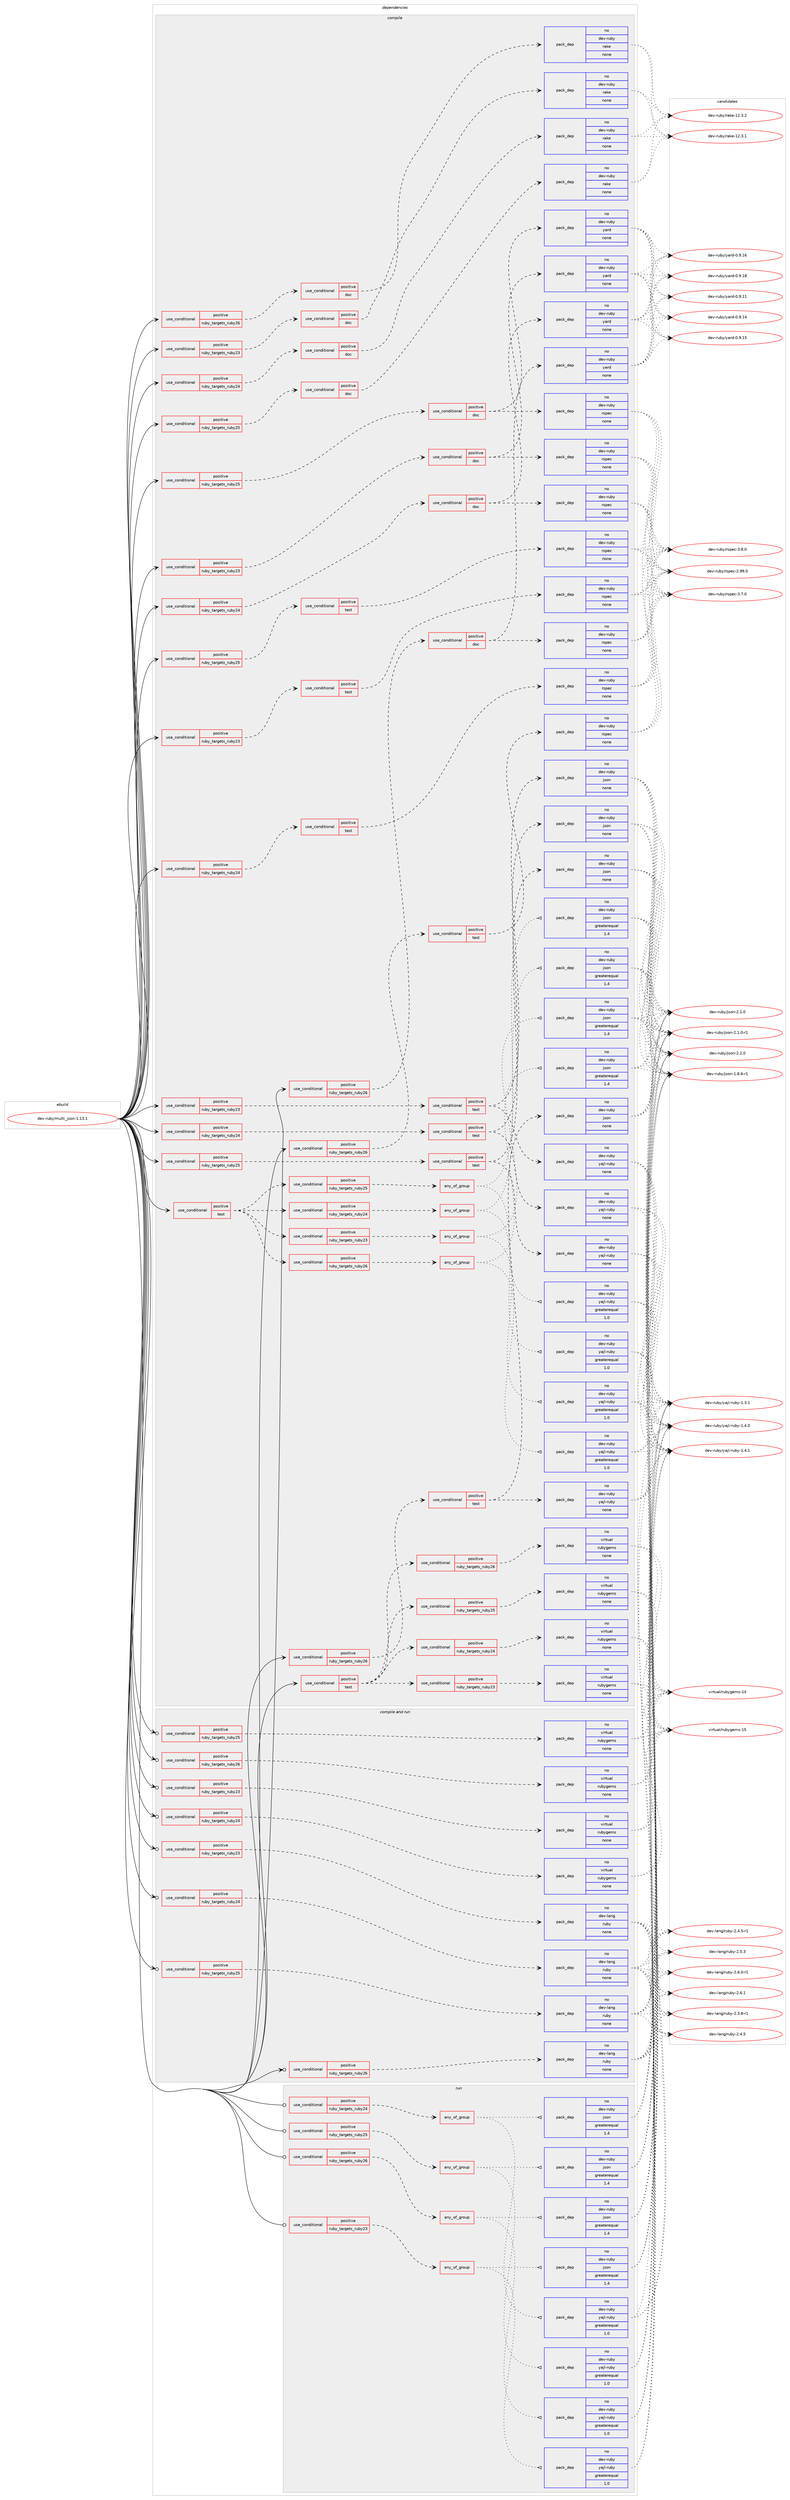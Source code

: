 digraph prolog {

# *************
# Graph options
# *************

newrank=true;
concentrate=true;
compound=true;
graph [rankdir=LR,fontname=Helvetica,fontsize=10,ranksep=1.5];#, ranksep=2.5, nodesep=0.2];
edge  [arrowhead=vee];
node  [fontname=Helvetica,fontsize=10];

# **********
# The ebuild
# **********

subgraph cluster_leftcol {
color=gray;
rank=same;
label=<<i>ebuild</i>>;
id [label="dev-ruby/multi_json-1.13.1", color=red, width=4, href="../dev-ruby/multi_json-1.13.1.svg"];
}

# ****************
# The dependencies
# ****************

subgraph cluster_midcol {
color=gray;
label=<<i>dependencies</i>>;
subgraph cluster_compile {
fillcolor="#eeeeee";
style=filled;
label=<<i>compile</i>>;
subgraph cond406576 {
dependency1506157 [label=<<TABLE BORDER="0" CELLBORDER="1" CELLSPACING="0" CELLPADDING="4"><TR><TD ROWSPAN="3" CELLPADDING="10">use_conditional</TD></TR><TR><TD>positive</TD></TR><TR><TD>ruby_targets_ruby23</TD></TR></TABLE>>, shape=none, color=red];
subgraph cond406577 {
dependency1506158 [label=<<TABLE BORDER="0" CELLBORDER="1" CELLSPACING="0" CELLPADDING="4"><TR><TD ROWSPAN="3" CELLPADDING="10">use_conditional</TD></TR><TR><TD>positive</TD></TR><TR><TD>doc</TD></TR></TABLE>>, shape=none, color=red];
subgraph pack1076108 {
dependency1506159 [label=<<TABLE BORDER="0" CELLBORDER="1" CELLSPACING="0" CELLPADDING="4" WIDTH="220"><TR><TD ROWSPAN="6" CELLPADDING="30">pack_dep</TD></TR><TR><TD WIDTH="110">no</TD></TR><TR><TD>dev-ruby</TD></TR><TR><TD>rake</TD></TR><TR><TD>none</TD></TR><TR><TD></TD></TR></TABLE>>, shape=none, color=blue];
}
dependency1506158:e -> dependency1506159:w [weight=20,style="dashed",arrowhead="vee"];
}
dependency1506157:e -> dependency1506158:w [weight=20,style="dashed",arrowhead="vee"];
}
id:e -> dependency1506157:w [weight=20,style="solid",arrowhead="vee"];
subgraph cond406578 {
dependency1506160 [label=<<TABLE BORDER="0" CELLBORDER="1" CELLSPACING="0" CELLPADDING="4"><TR><TD ROWSPAN="3" CELLPADDING="10">use_conditional</TD></TR><TR><TD>positive</TD></TR><TR><TD>ruby_targets_ruby23</TD></TR></TABLE>>, shape=none, color=red];
subgraph cond406579 {
dependency1506161 [label=<<TABLE BORDER="0" CELLBORDER="1" CELLSPACING="0" CELLPADDING="4"><TR><TD ROWSPAN="3" CELLPADDING="10">use_conditional</TD></TR><TR><TD>positive</TD></TR><TR><TD>doc</TD></TR></TABLE>>, shape=none, color=red];
subgraph pack1076109 {
dependency1506162 [label=<<TABLE BORDER="0" CELLBORDER="1" CELLSPACING="0" CELLPADDING="4" WIDTH="220"><TR><TD ROWSPAN="6" CELLPADDING="30">pack_dep</TD></TR><TR><TD WIDTH="110">no</TD></TR><TR><TD>dev-ruby</TD></TR><TR><TD>rspec</TD></TR><TR><TD>none</TD></TR><TR><TD></TD></TR></TABLE>>, shape=none, color=blue];
}
dependency1506161:e -> dependency1506162:w [weight=20,style="dashed",arrowhead="vee"];
subgraph pack1076110 {
dependency1506163 [label=<<TABLE BORDER="0" CELLBORDER="1" CELLSPACING="0" CELLPADDING="4" WIDTH="220"><TR><TD ROWSPAN="6" CELLPADDING="30">pack_dep</TD></TR><TR><TD WIDTH="110">no</TD></TR><TR><TD>dev-ruby</TD></TR><TR><TD>yard</TD></TR><TR><TD>none</TD></TR><TR><TD></TD></TR></TABLE>>, shape=none, color=blue];
}
dependency1506161:e -> dependency1506163:w [weight=20,style="dashed",arrowhead="vee"];
}
dependency1506160:e -> dependency1506161:w [weight=20,style="dashed",arrowhead="vee"];
}
id:e -> dependency1506160:w [weight=20,style="solid",arrowhead="vee"];
subgraph cond406580 {
dependency1506164 [label=<<TABLE BORDER="0" CELLBORDER="1" CELLSPACING="0" CELLPADDING="4"><TR><TD ROWSPAN="3" CELLPADDING="10">use_conditional</TD></TR><TR><TD>positive</TD></TR><TR><TD>ruby_targets_ruby23</TD></TR></TABLE>>, shape=none, color=red];
subgraph cond406581 {
dependency1506165 [label=<<TABLE BORDER="0" CELLBORDER="1" CELLSPACING="0" CELLPADDING="4"><TR><TD ROWSPAN="3" CELLPADDING="10">use_conditional</TD></TR><TR><TD>positive</TD></TR><TR><TD>test</TD></TR></TABLE>>, shape=none, color=red];
subgraph pack1076111 {
dependency1506166 [label=<<TABLE BORDER="0" CELLBORDER="1" CELLSPACING="0" CELLPADDING="4" WIDTH="220"><TR><TD ROWSPAN="6" CELLPADDING="30">pack_dep</TD></TR><TR><TD WIDTH="110">no</TD></TR><TR><TD>dev-ruby</TD></TR><TR><TD>json</TD></TR><TR><TD>none</TD></TR><TR><TD></TD></TR></TABLE>>, shape=none, color=blue];
}
dependency1506165:e -> dependency1506166:w [weight=20,style="dashed",arrowhead="vee"];
subgraph pack1076112 {
dependency1506167 [label=<<TABLE BORDER="0" CELLBORDER="1" CELLSPACING="0" CELLPADDING="4" WIDTH="220"><TR><TD ROWSPAN="6" CELLPADDING="30">pack_dep</TD></TR><TR><TD WIDTH="110">no</TD></TR><TR><TD>dev-ruby</TD></TR><TR><TD>yajl-ruby</TD></TR><TR><TD>none</TD></TR><TR><TD></TD></TR></TABLE>>, shape=none, color=blue];
}
dependency1506165:e -> dependency1506167:w [weight=20,style="dashed",arrowhead="vee"];
}
dependency1506164:e -> dependency1506165:w [weight=20,style="dashed",arrowhead="vee"];
}
id:e -> dependency1506164:w [weight=20,style="solid",arrowhead="vee"];
subgraph cond406582 {
dependency1506168 [label=<<TABLE BORDER="0" CELLBORDER="1" CELLSPACING="0" CELLPADDING="4"><TR><TD ROWSPAN="3" CELLPADDING="10">use_conditional</TD></TR><TR><TD>positive</TD></TR><TR><TD>ruby_targets_ruby23</TD></TR></TABLE>>, shape=none, color=red];
subgraph cond406583 {
dependency1506169 [label=<<TABLE BORDER="0" CELLBORDER="1" CELLSPACING="0" CELLPADDING="4"><TR><TD ROWSPAN="3" CELLPADDING="10">use_conditional</TD></TR><TR><TD>positive</TD></TR><TR><TD>test</TD></TR></TABLE>>, shape=none, color=red];
subgraph pack1076113 {
dependency1506170 [label=<<TABLE BORDER="0" CELLBORDER="1" CELLSPACING="0" CELLPADDING="4" WIDTH="220"><TR><TD ROWSPAN="6" CELLPADDING="30">pack_dep</TD></TR><TR><TD WIDTH="110">no</TD></TR><TR><TD>dev-ruby</TD></TR><TR><TD>rspec</TD></TR><TR><TD>none</TD></TR><TR><TD></TD></TR></TABLE>>, shape=none, color=blue];
}
dependency1506169:e -> dependency1506170:w [weight=20,style="dashed",arrowhead="vee"];
}
dependency1506168:e -> dependency1506169:w [weight=20,style="dashed",arrowhead="vee"];
}
id:e -> dependency1506168:w [weight=20,style="solid",arrowhead="vee"];
subgraph cond406584 {
dependency1506171 [label=<<TABLE BORDER="0" CELLBORDER="1" CELLSPACING="0" CELLPADDING="4"><TR><TD ROWSPAN="3" CELLPADDING="10">use_conditional</TD></TR><TR><TD>positive</TD></TR><TR><TD>ruby_targets_ruby24</TD></TR></TABLE>>, shape=none, color=red];
subgraph cond406585 {
dependency1506172 [label=<<TABLE BORDER="0" CELLBORDER="1" CELLSPACING="0" CELLPADDING="4"><TR><TD ROWSPAN="3" CELLPADDING="10">use_conditional</TD></TR><TR><TD>positive</TD></TR><TR><TD>doc</TD></TR></TABLE>>, shape=none, color=red];
subgraph pack1076114 {
dependency1506173 [label=<<TABLE BORDER="0" CELLBORDER="1" CELLSPACING="0" CELLPADDING="4" WIDTH="220"><TR><TD ROWSPAN="6" CELLPADDING="30">pack_dep</TD></TR><TR><TD WIDTH="110">no</TD></TR><TR><TD>dev-ruby</TD></TR><TR><TD>rake</TD></TR><TR><TD>none</TD></TR><TR><TD></TD></TR></TABLE>>, shape=none, color=blue];
}
dependency1506172:e -> dependency1506173:w [weight=20,style="dashed",arrowhead="vee"];
}
dependency1506171:e -> dependency1506172:w [weight=20,style="dashed",arrowhead="vee"];
}
id:e -> dependency1506171:w [weight=20,style="solid",arrowhead="vee"];
subgraph cond406586 {
dependency1506174 [label=<<TABLE BORDER="0" CELLBORDER="1" CELLSPACING="0" CELLPADDING="4"><TR><TD ROWSPAN="3" CELLPADDING="10">use_conditional</TD></TR><TR><TD>positive</TD></TR><TR><TD>ruby_targets_ruby24</TD></TR></TABLE>>, shape=none, color=red];
subgraph cond406587 {
dependency1506175 [label=<<TABLE BORDER="0" CELLBORDER="1" CELLSPACING="0" CELLPADDING="4"><TR><TD ROWSPAN="3" CELLPADDING="10">use_conditional</TD></TR><TR><TD>positive</TD></TR><TR><TD>doc</TD></TR></TABLE>>, shape=none, color=red];
subgraph pack1076115 {
dependency1506176 [label=<<TABLE BORDER="0" CELLBORDER="1" CELLSPACING="0" CELLPADDING="4" WIDTH="220"><TR><TD ROWSPAN="6" CELLPADDING="30">pack_dep</TD></TR><TR><TD WIDTH="110">no</TD></TR><TR><TD>dev-ruby</TD></TR><TR><TD>rspec</TD></TR><TR><TD>none</TD></TR><TR><TD></TD></TR></TABLE>>, shape=none, color=blue];
}
dependency1506175:e -> dependency1506176:w [weight=20,style="dashed",arrowhead="vee"];
subgraph pack1076116 {
dependency1506177 [label=<<TABLE BORDER="0" CELLBORDER="1" CELLSPACING="0" CELLPADDING="4" WIDTH="220"><TR><TD ROWSPAN="6" CELLPADDING="30">pack_dep</TD></TR><TR><TD WIDTH="110">no</TD></TR><TR><TD>dev-ruby</TD></TR><TR><TD>yard</TD></TR><TR><TD>none</TD></TR><TR><TD></TD></TR></TABLE>>, shape=none, color=blue];
}
dependency1506175:e -> dependency1506177:w [weight=20,style="dashed",arrowhead="vee"];
}
dependency1506174:e -> dependency1506175:w [weight=20,style="dashed",arrowhead="vee"];
}
id:e -> dependency1506174:w [weight=20,style="solid",arrowhead="vee"];
subgraph cond406588 {
dependency1506178 [label=<<TABLE BORDER="0" CELLBORDER="1" CELLSPACING="0" CELLPADDING="4"><TR><TD ROWSPAN="3" CELLPADDING="10">use_conditional</TD></TR><TR><TD>positive</TD></TR><TR><TD>ruby_targets_ruby24</TD></TR></TABLE>>, shape=none, color=red];
subgraph cond406589 {
dependency1506179 [label=<<TABLE BORDER="0" CELLBORDER="1" CELLSPACING="0" CELLPADDING="4"><TR><TD ROWSPAN="3" CELLPADDING="10">use_conditional</TD></TR><TR><TD>positive</TD></TR><TR><TD>test</TD></TR></TABLE>>, shape=none, color=red];
subgraph pack1076117 {
dependency1506180 [label=<<TABLE BORDER="0" CELLBORDER="1" CELLSPACING="0" CELLPADDING="4" WIDTH="220"><TR><TD ROWSPAN="6" CELLPADDING="30">pack_dep</TD></TR><TR><TD WIDTH="110">no</TD></TR><TR><TD>dev-ruby</TD></TR><TR><TD>json</TD></TR><TR><TD>none</TD></TR><TR><TD></TD></TR></TABLE>>, shape=none, color=blue];
}
dependency1506179:e -> dependency1506180:w [weight=20,style="dashed",arrowhead="vee"];
subgraph pack1076118 {
dependency1506181 [label=<<TABLE BORDER="0" CELLBORDER="1" CELLSPACING="0" CELLPADDING="4" WIDTH="220"><TR><TD ROWSPAN="6" CELLPADDING="30">pack_dep</TD></TR><TR><TD WIDTH="110">no</TD></TR><TR><TD>dev-ruby</TD></TR><TR><TD>yajl-ruby</TD></TR><TR><TD>none</TD></TR><TR><TD></TD></TR></TABLE>>, shape=none, color=blue];
}
dependency1506179:e -> dependency1506181:w [weight=20,style="dashed",arrowhead="vee"];
}
dependency1506178:e -> dependency1506179:w [weight=20,style="dashed",arrowhead="vee"];
}
id:e -> dependency1506178:w [weight=20,style="solid",arrowhead="vee"];
subgraph cond406590 {
dependency1506182 [label=<<TABLE BORDER="0" CELLBORDER="1" CELLSPACING="0" CELLPADDING="4"><TR><TD ROWSPAN="3" CELLPADDING="10">use_conditional</TD></TR><TR><TD>positive</TD></TR><TR><TD>ruby_targets_ruby24</TD></TR></TABLE>>, shape=none, color=red];
subgraph cond406591 {
dependency1506183 [label=<<TABLE BORDER="0" CELLBORDER="1" CELLSPACING="0" CELLPADDING="4"><TR><TD ROWSPAN="3" CELLPADDING="10">use_conditional</TD></TR><TR><TD>positive</TD></TR><TR><TD>test</TD></TR></TABLE>>, shape=none, color=red];
subgraph pack1076119 {
dependency1506184 [label=<<TABLE BORDER="0" CELLBORDER="1" CELLSPACING="0" CELLPADDING="4" WIDTH="220"><TR><TD ROWSPAN="6" CELLPADDING="30">pack_dep</TD></TR><TR><TD WIDTH="110">no</TD></TR><TR><TD>dev-ruby</TD></TR><TR><TD>rspec</TD></TR><TR><TD>none</TD></TR><TR><TD></TD></TR></TABLE>>, shape=none, color=blue];
}
dependency1506183:e -> dependency1506184:w [weight=20,style="dashed",arrowhead="vee"];
}
dependency1506182:e -> dependency1506183:w [weight=20,style="dashed",arrowhead="vee"];
}
id:e -> dependency1506182:w [weight=20,style="solid",arrowhead="vee"];
subgraph cond406592 {
dependency1506185 [label=<<TABLE BORDER="0" CELLBORDER="1" CELLSPACING="0" CELLPADDING="4"><TR><TD ROWSPAN="3" CELLPADDING="10">use_conditional</TD></TR><TR><TD>positive</TD></TR><TR><TD>ruby_targets_ruby25</TD></TR></TABLE>>, shape=none, color=red];
subgraph cond406593 {
dependency1506186 [label=<<TABLE BORDER="0" CELLBORDER="1" CELLSPACING="0" CELLPADDING="4"><TR><TD ROWSPAN="3" CELLPADDING="10">use_conditional</TD></TR><TR><TD>positive</TD></TR><TR><TD>doc</TD></TR></TABLE>>, shape=none, color=red];
subgraph pack1076120 {
dependency1506187 [label=<<TABLE BORDER="0" CELLBORDER="1" CELLSPACING="0" CELLPADDING="4" WIDTH="220"><TR><TD ROWSPAN="6" CELLPADDING="30">pack_dep</TD></TR><TR><TD WIDTH="110">no</TD></TR><TR><TD>dev-ruby</TD></TR><TR><TD>rake</TD></TR><TR><TD>none</TD></TR><TR><TD></TD></TR></TABLE>>, shape=none, color=blue];
}
dependency1506186:e -> dependency1506187:w [weight=20,style="dashed",arrowhead="vee"];
}
dependency1506185:e -> dependency1506186:w [weight=20,style="dashed",arrowhead="vee"];
}
id:e -> dependency1506185:w [weight=20,style="solid",arrowhead="vee"];
subgraph cond406594 {
dependency1506188 [label=<<TABLE BORDER="0" CELLBORDER="1" CELLSPACING="0" CELLPADDING="4"><TR><TD ROWSPAN="3" CELLPADDING="10">use_conditional</TD></TR><TR><TD>positive</TD></TR><TR><TD>ruby_targets_ruby25</TD></TR></TABLE>>, shape=none, color=red];
subgraph cond406595 {
dependency1506189 [label=<<TABLE BORDER="0" CELLBORDER="1" CELLSPACING="0" CELLPADDING="4"><TR><TD ROWSPAN="3" CELLPADDING="10">use_conditional</TD></TR><TR><TD>positive</TD></TR><TR><TD>doc</TD></TR></TABLE>>, shape=none, color=red];
subgraph pack1076121 {
dependency1506190 [label=<<TABLE BORDER="0" CELLBORDER="1" CELLSPACING="0" CELLPADDING="4" WIDTH="220"><TR><TD ROWSPAN="6" CELLPADDING="30">pack_dep</TD></TR><TR><TD WIDTH="110">no</TD></TR><TR><TD>dev-ruby</TD></TR><TR><TD>rspec</TD></TR><TR><TD>none</TD></TR><TR><TD></TD></TR></TABLE>>, shape=none, color=blue];
}
dependency1506189:e -> dependency1506190:w [weight=20,style="dashed",arrowhead="vee"];
subgraph pack1076122 {
dependency1506191 [label=<<TABLE BORDER="0" CELLBORDER="1" CELLSPACING="0" CELLPADDING="4" WIDTH="220"><TR><TD ROWSPAN="6" CELLPADDING="30">pack_dep</TD></TR><TR><TD WIDTH="110">no</TD></TR><TR><TD>dev-ruby</TD></TR><TR><TD>yard</TD></TR><TR><TD>none</TD></TR><TR><TD></TD></TR></TABLE>>, shape=none, color=blue];
}
dependency1506189:e -> dependency1506191:w [weight=20,style="dashed",arrowhead="vee"];
}
dependency1506188:e -> dependency1506189:w [weight=20,style="dashed",arrowhead="vee"];
}
id:e -> dependency1506188:w [weight=20,style="solid",arrowhead="vee"];
subgraph cond406596 {
dependency1506192 [label=<<TABLE BORDER="0" CELLBORDER="1" CELLSPACING="0" CELLPADDING="4"><TR><TD ROWSPAN="3" CELLPADDING="10">use_conditional</TD></TR><TR><TD>positive</TD></TR><TR><TD>ruby_targets_ruby25</TD></TR></TABLE>>, shape=none, color=red];
subgraph cond406597 {
dependency1506193 [label=<<TABLE BORDER="0" CELLBORDER="1" CELLSPACING="0" CELLPADDING="4"><TR><TD ROWSPAN="3" CELLPADDING="10">use_conditional</TD></TR><TR><TD>positive</TD></TR><TR><TD>test</TD></TR></TABLE>>, shape=none, color=red];
subgraph pack1076123 {
dependency1506194 [label=<<TABLE BORDER="0" CELLBORDER="1" CELLSPACING="0" CELLPADDING="4" WIDTH="220"><TR><TD ROWSPAN="6" CELLPADDING="30">pack_dep</TD></TR><TR><TD WIDTH="110">no</TD></TR><TR><TD>dev-ruby</TD></TR><TR><TD>json</TD></TR><TR><TD>none</TD></TR><TR><TD></TD></TR></TABLE>>, shape=none, color=blue];
}
dependency1506193:e -> dependency1506194:w [weight=20,style="dashed",arrowhead="vee"];
subgraph pack1076124 {
dependency1506195 [label=<<TABLE BORDER="0" CELLBORDER="1" CELLSPACING="0" CELLPADDING="4" WIDTH="220"><TR><TD ROWSPAN="6" CELLPADDING="30">pack_dep</TD></TR><TR><TD WIDTH="110">no</TD></TR><TR><TD>dev-ruby</TD></TR><TR><TD>yajl-ruby</TD></TR><TR><TD>none</TD></TR><TR><TD></TD></TR></TABLE>>, shape=none, color=blue];
}
dependency1506193:e -> dependency1506195:w [weight=20,style="dashed",arrowhead="vee"];
}
dependency1506192:e -> dependency1506193:w [weight=20,style="dashed",arrowhead="vee"];
}
id:e -> dependency1506192:w [weight=20,style="solid",arrowhead="vee"];
subgraph cond406598 {
dependency1506196 [label=<<TABLE BORDER="0" CELLBORDER="1" CELLSPACING="0" CELLPADDING="4"><TR><TD ROWSPAN="3" CELLPADDING="10">use_conditional</TD></TR><TR><TD>positive</TD></TR><TR><TD>ruby_targets_ruby25</TD></TR></TABLE>>, shape=none, color=red];
subgraph cond406599 {
dependency1506197 [label=<<TABLE BORDER="0" CELLBORDER="1" CELLSPACING="0" CELLPADDING="4"><TR><TD ROWSPAN="3" CELLPADDING="10">use_conditional</TD></TR><TR><TD>positive</TD></TR><TR><TD>test</TD></TR></TABLE>>, shape=none, color=red];
subgraph pack1076125 {
dependency1506198 [label=<<TABLE BORDER="0" CELLBORDER="1" CELLSPACING="0" CELLPADDING="4" WIDTH="220"><TR><TD ROWSPAN="6" CELLPADDING="30">pack_dep</TD></TR><TR><TD WIDTH="110">no</TD></TR><TR><TD>dev-ruby</TD></TR><TR><TD>rspec</TD></TR><TR><TD>none</TD></TR><TR><TD></TD></TR></TABLE>>, shape=none, color=blue];
}
dependency1506197:e -> dependency1506198:w [weight=20,style="dashed",arrowhead="vee"];
}
dependency1506196:e -> dependency1506197:w [weight=20,style="dashed",arrowhead="vee"];
}
id:e -> dependency1506196:w [weight=20,style="solid",arrowhead="vee"];
subgraph cond406600 {
dependency1506199 [label=<<TABLE BORDER="0" CELLBORDER="1" CELLSPACING="0" CELLPADDING="4"><TR><TD ROWSPAN="3" CELLPADDING="10">use_conditional</TD></TR><TR><TD>positive</TD></TR><TR><TD>ruby_targets_ruby26</TD></TR></TABLE>>, shape=none, color=red];
subgraph cond406601 {
dependency1506200 [label=<<TABLE BORDER="0" CELLBORDER="1" CELLSPACING="0" CELLPADDING="4"><TR><TD ROWSPAN="3" CELLPADDING="10">use_conditional</TD></TR><TR><TD>positive</TD></TR><TR><TD>doc</TD></TR></TABLE>>, shape=none, color=red];
subgraph pack1076126 {
dependency1506201 [label=<<TABLE BORDER="0" CELLBORDER="1" CELLSPACING="0" CELLPADDING="4" WIDTH="220"><TR><TD ROWSPAN="6" CELLPADDING="30">pack_dep</TD></TR><TR><TD WIDTH="110">no</TD></TR><TR><TD>dev-ruby</TD></TR><TR><TD>rake</TD></TR><TR><TD>none</TD></TR><TR><TD></TD></TR></TABLE>>, shape=none, color=blue];
}
dependency1506200:e -> dependency1506201:w [weight=20,style="dashed",arrowhead="vee"];
}
dependency1506199:e -> dependency1506200:w [weight=20,style="dashed",arrowhead="vee"];
}
id:e -> dependency1506199:w [weight=20,style="solid",arrowhead="vee"];
subgraph cond406602 {
dependency1506202 [label=<<TABLE BORDER="0" CELLBORDER="1" CELLSPACING="0" CELLPADDING="4"><TR><TD ROWSPAN="3" CELLPADDING="10">use_conditional</TD></TR><TR><TD>positive</TD></TR><TR><TD>ruby_targets_ruby26</TD></TR></TABLE>>, shape=none, color=red];
subgraph cond406603 {
dependency1506203 [label=<<TABLE BORDER="0" CELLBORDER="1" CELLSPACING="0" CELLPADDING="4"><TR><TD ROWSPAN="3" CELLPADDING="10">use_conditional</TD></TR><TR><TD>positive</TD></TR><TR><TD>doc</TD></TR></TABLE>>, shape=none, color=red];
subgraph pack1076127 {
dependency1506204 [label=<<TABLE BORDER="0" CELLBORDER="1" CELLSPACING="0" CELLPADDING="4" WIDTH="220"><TR><TD ROWSPAN="6" CELLPADDING="30">pack_dep</TD></TR><TR><TD WIDTH="110">no</TD></TR><TR><TD>dev-ruby</TD></TR><TR><TD>rspec</TD></TR><TR><TD>none</TD></TR><TR><TD></TD></TR></TABLE>>, shape=none, color=blue];
}
dependency1506203:e -> dependency1506204:w [weight=20,style="dashed",arrowhead="vee"];
subgraph pack1076128 {
dependency1506205 [label=<<TABLE BORDER="0" CELLBORDER="1" CELLSPACING="0" CELLPADDING="4" WIDTH="220"><TR><TD ROWSPAN="6" CELLPADDING="30">pack_dep</TD></TR><TR><TD WIDTH="110">no</TD></TR><TR><TD>dev-ruby</TD></TR><TR><TD>yard</TD></TR><TR><TD>none</TD></TR><TR><TD></TD></TR></TABLE>>, shape=none, color=blue];
}
dependency1506203:e -> dependency1506205:w [weight=20,style="dashed",arrowhead="vee"];
}
dependency1506202:e -> dependency1506203:w [weight=20,style="dashed",arrowhead="vee"];
}
id:e -> dependency1506202:w [weight=20,style="solid",arrowhead="vee"];
subgraph cond406604 {
dependency1506206 [label=<<TABLE BORDER="0" CELLBORDER="1" CELLSPACING="0" CELLPADDING="4"><TR><TD ROWSPAN="3" CELLPADDING="10">use_conditional</TD></TR><TR><TD>positive</TD></TR><TR><TD>ruby_targets_ruby26</TD></TR></TABLE>>, shape=none, color=red];
subgraph cond406605 {
dependency1506207 [label=<<TABLE BORDER="0" CELLBORDER="1" CELLSPACING="0" CELLPADDING="4"><TR><TD ROWSPAN="3" CELLPADDING="10">use_conditional</TD></TR><TR><TD>positive</TD></TR><TR><TD>test</TD></TR></TABLE>>, shape=none, color=red];
subgraph pack1076129 {
dependency1506208 [label=<<TABLE BORDER="0" CELLBORDER="1" CELLSPACING="0" CELLPADDING="4" WIDTH="220"><TR><TD ROWSPAN="6" CELLPADDING="30">pack_dep</TD></TR><TR><TD WIDTH="110">no</TD></TR><TR><TD>dev-ruby</TD></TR><TR><TD>json</TD></TR><TR><TD>none</TD></TR><TR><TD></TD></TR></TABLE>>, shape=none, color=blue];
}
dependency1506207:e -> dependency1506208:w [weight=20,style="dashed",arrowhead="vee"];
subgraph pack1076130 {
dependency1506209 [label=<<TABLE BORDER="0" CELLBORDER="1" CELLSPACING="0" CELLPADDING="4" WIDTH="220"><TR><TD ROWSPAN="6" CELLPADDING="30">pack_dep</TD></TR><TR><TD WIDTH="110">no</TD></TR><TR><TD>dev-ruby</TD></TR><TR><TD>yajl-ruby</TD></TR><TR><TD>none</TD></TR><TR><TD></TD></TR></TABLE>>, shape=none, color=blue];
}
dependency1506207:e -> dependency1506209:w [weight=20,style="dashed",arrowhead="vee"];
}
dependency1506206:e -> dependency1506207:w [weight=20,style="dashed",arrowhead="vee"];
}
id:e -> dependency1506206:w [weight=20,style="solid",arrowhead="vee"];
subgraph cond406606 {
dependency1506210 [label=<<TABLE BORDER="0" CELLBORDER="1" CELLSPACING="0" CELLPADDING="4"><TR><TD ROWSPAN="3" CELLPADDING="10">use_conditional</TD></TR><TR><TD>positive</TD></TR><TR><TD>ruby_targets_ruby26</TD></TR></TABLE>>, shape=none, color=red];
subgraph cond406607 {
dependency1506211 [label=<<TABLE BORDER="0" CELLBORDER="1" CELLSPACING="0" CELLPADDING="4"><TR><TD ROWSPAN="3" CELLPADDING="10">use_conditional</TD></TR><TR><TD>positive</TD></TR><TR><TD>test</TD></TR></TABLE>>, shape=none, color=red];
subgraph pack1076131 {
dependency1506212 [label=<<TABLE BORDER="0" CELLBORDER="1" CELLSPACING="0" CELLPADDING="4" WIDTH="220"><TR><TD ROWSPAN="6" CELLPADDING="30">pack_dep</TD></TR><TR><TD WIDTH="110">no</TD></TR><TR><TD>dev-ruby</TD></TR><TR><TD>rspec</TD></TR><TR><TD>none</TD></TR><TR><TD></TD></TR></TABLE>>, shape=none, color=blue];
}
dependency1506211:e -> dependency1506212:w [weight=20,style="dashed",arrowhead="vee"];
}
dependency1506210:e -> dependency1506211:w [weight=20,style="dashed",arrowhead="vee"];
}
id:e -> dependency1506210:w [weight=20,style="solid",arrowhead="vee"];
subgraph cond406608 {
dependency1506213 [label=<<TABLE BORDER="0" CELLBORDER="1" CELLSPACING="0" CELLPADDING="4"><TR><TD ROWSPAN="3" CELLPADDING="10">use_conditional</TD></TR><TR><TD>positive</TD></TR><TR><TD>test</TD></TR></TABLE>>, shape=none, color=red];
subgraph cond406609 {
dependency1506214 [label=<<TABLE BORDER="0" CELLBORDER="1" CELLSPACING="0" CELLPADDING="4"><TR><TD ROWSPAN="3" CELLPADDING="10">use_conditional</TD></TR><TR><TD>positive</TD></TR><TR><TD>ruby_targets_ruby23</TD></TR></TABLE>>, shape=none, color=red];
subgraph any22885 {
dependency1506215 [label=<<TABLE BORDER="0" CELLBORDER="1" CELLSPACING="0" CELLPADDING="4"><TR><TD CELLPADDING="10">any_of_group</TD></TR></TABLE>>, shape=none, color=red];subgraph pack1076132 {
dependency1506216 [label=<<TABLE BORDER="0" CELLBORDER="1" CELLSPACING="0" CELLPADDING="4" WIDTH="220"><TR><TD ROWSPAN="6" CELLPADDING="30">pack_dep</TD></TR><TR><TD WIDTH="110">no</TD></TR><TR><TD>dev-ruby</TD></TR><TR><TD>json</TD></TR><TR><TD>greaterequal</TD></TR><TR><TD>1.4</TD></TR></TABLE>>, shape=none, color=blue];
}
dependency1506215:e -> dependency1506216:w [weight=20,style="dotted",arrowhead="oinv"];
subgraph pack1076133 {
dependency1506217 [label=<<TABLE BORDER="0" CELLBORDER="1" CELLSPACING="0" CELLPADDING="4" WIDTH="220"><TR><TD ROWSPAN="6" CELLPADDING="30">pack_dep</TD></TR><TR><TD WIDTH="110">no</TD></TR><TR><TD>dev-ruby</TD></TR><TR><TD>yajl-ruby</TD></TR><TR><TD>greaterequal</TD></TR><TR><TD>1.0</TD></TR></TABLE>>, shape=none, color=blue];
}
dependency1506215:e -> dependency1506217:w [weight=20,style="dotted",arrowhead="oinv"];
}
dependency1506214:e -> dependency1506215:w [weight=20,style="dashed",arrowhead="vee"];
}
dependency1506213:e -> dependency1506214:w [weight=20,style="dashed",arrowhead="vee"];
subgraph cond406610 {
dependency1506218 [label=<<TABLE BORDER="0" CELLBORDER="1" CELLSPACING="0" CELLPADDING="4"><TR><TD ROWSPAN="3" CELLPADDING="10">use_conditional</TD></TR><TR><TD>positive</TD></TR><TR><TD>ruby_targets_ruby24</TD></TR></TABLE>>, shape=none, color=red];
subgraph any22886 {
dependency1506219 [label=<<TABLE BORDER="0" CELLBORDER="1" CELLSPACING="0" CELLPADDING="4"><TR><TD CELLPADDING="10">any_of_group</TD></TR></TABLE>>, shape=none, color=red];subgraph pack1076134 {
dependency1506220 [label=<<TABLE BORDER="0" CELLBORDER="1" CELLSPACING="0" CELLPADDING="4" WIDTH="220"><TR><TD ROWSPAN="6" CELLPADDING="30">pack_dep</TD></TR><TR><TD WIDTH="110">no</TD></TR><TR><TD>dev-ruby</TD></TR><TR><TD>json</TD></TR><TR><TD>greaterequal</TD></TR><TR><TD>1.4</TD></TR></TABLE>>, shape=none, color=blue];
}
dependency1506219:e -> dependency1506220:w [weight=20,style="dotted",arrowhead="oinv"];
subgraph pack1076135 {
dependency1506221 [label=<<TABLE BORDER="0" CELLBORDER="1" CELLSPACING="0" CELLPADDING="4" WIDTH="220"><TR><TD ROWSPAN="6" CELLPADDING="30">pack_dep</TD></TR><TR><TD WIDTH="110">no</TD></TR><TR><TD>dev-ruby</TD></TR><TR><TD>yajl-ruby</TD></TR><TR><TD>greaterequal</TD></TR><TR><TD>1.0</TD></TR></TABLE>>, shape=none, color=blue];
}
dependency1506219:e -> dependency1506221:w [weight=20,style="dotted",arrowhead="oinv"];
}
dependency1506218:e -> dependency1506219:w [weight=20,style="dashed",arrowhead="vee"];
}
dependency1506213:e -> dependency1506218:w [weight=20,style="dashed",arrowhead="vee"];
subgraph cond406611 {
dependency1506222 [label=<<TABLE BORDER="0" CELLBORDER="1" CELLSPACING="0" CELLPADDING="4"><TR><TD ROWSPAN="3" CELLPADDING="10">use_conditional</TD></TR><TR><TD>positive</TD></TR><TR><TD>ruby_targets_ruby25</TD></TR></TABLE>>, shape=none, color=red];
subgraph any22887 {
dependency1506223 [label=<<TABLE BORDER="0" CELLBORDER="1" CELLSPACING="0" CELLPADDING="4"><TR><TD CELLPADDING="10">any_of_group</TD></TR></TABLE>>, shape=none, color=red];subgraph pack1076136 {
dependency1506224 [label=<<TABLE BORDER="0" CELLBORDER="1" CELLSPACING="0" CELLPADDING="4" WIDTH="220"><TR><TD ROWSPAN="6" CELLPADDING="30">pack_dep</TD></TR><TR><TD WIDTH="110">no</TD></TR><TR><TD>dev-ruby</TD></TR><TR><TD>json</TD></TR><TR><TD>greaterequal</TD></TR><TR><TD>1.4</TD></TR></TABLE>>, shape=none, color=blue];
}
dependency1506223:e -> dependency1506224:w [weight=20,style="dotted",arrowhead="oinv"];
subgraph pack1076137 {
dependency1506225 [label=<<TABLE BORDER="0" CELLBORDER="1" CELLSPACING="0" CELLPADDING="4" WIDTH="220"><TR><TD ROWSPAN="6" CELLPADDING="30">pack_dep</TD></TR><TR><TD WIDTH="110">no</TD></TR><TR><TD>dev-ruby</TD></TR><TR><TD>yajl-ruby</TD></TR><TR><TD>greaterequal</TD></TR><TR><TD>1.0</TD></TR></TABLE>>, shape=none, color=blue];
}
dependency1506223:e -> dependency1506225:w [weight=20,style="dotted",arrowhead="oinv"];
}
dependency1506222:e -> dependency1506223:w [weight=20,style="dashed",arrowhead="vee"];
}
dependency1506213:e -> dependency1506222:w [weight=20,style="dashed",arrowhead="vee"];
subgraph cond406612 {
dependency1506226 [label=<<TABLE BORDER="0" CELLBORDER="1" CELLSPACING="0" CELLPADDING="4"><TR><TD ROWSPAN="3" CELLPADDING="10">use_conditional</TD></TR><TR><TD>positive</TD></TR><TR><TD>ruby_targets_ruby26</TD></TR></TABLE>>, shape=none, color=red];
subgraph any22888 {
dependency1506227 [label=<<TABLE BORDER="0" CELLBORDER="1" CELLSPACING="0" CELLPADDING="4"><TR><TD CELLPADDING="10">any_of_group</TD></TR></TABLE>>, shape=none, color=red];subgraph pack1076138 {
dependency1506228 [label=<<TABLE BORDER="0" CELLBORDER="1" CELLSPACING="0" CELLPADDING="4" WIDTH="220"><TR><TD ROWSPAN="6" CELLPADDING="30">pack_dep</TD></TR><TR><TD WIDTH="110">no</TD></TR><TR><TD>dev-ruby</TD></TR><TR><TD>json</TD></TR><TR><TD>greaterequal</TD></TR><TR><TD>1.4</TD></TR></TABLE>>, shape=none, color=blue];
}
dependency1506227:e -> dependency1506228:w [weight=20,style="dotted",arrowhead="oinv"];
subgraph pack1076139 {
dependency1506229 [label=<<TABLE BORDER="0" CELLBORDER="1" CELLSPACING="0" CELLPADDING="4" WIDTH="220"><TR><TD ROWSPAN="6" CELLPADDING="30">pack_dep</TD></TR><TR><TD WIDTH="110">no</TD></TR><TR><TD>dev-ruby</TD></TR><TR><TD>yajl-ruby</TD></TR><TR><TD>greaterequal</TD></TR><TR><TD>1.0</TD></TR></TABLE>>, shape=none, color=blue];
}
dependency1506227:e -> dependency1506229:w [weight=20,style="dotted",arrowhead="oinv"];
}
dependency1506226:e -> dependency1506227:w [weight=20,style="dashed",arrowhead="vee"];
}
dependency1506213:e -> dependency1506226:w [weight=20,style="dashed",arrowhead="vee"];
}
id:e -> dependency1506213:w [weight=20,style="solid",arrowhead="vee"];
subgraph cond406613 {
dependency1506230 [label=<<TABLE BORDER="0" CELLBORDER="1" CELLSPACING="0" CELLPADDING="4"><TR><TD ROWSPAN="3" CELLPADDING="10">use_conditional</TD></TR><TR><TD>positive</TD></TR><TR><TD>test</TD></TR></TABLE>>, shape=none, color=red];
subgraph cond406614 {
dependency1506231 [label=<<TABLE BORDER="0" CELLBORDER="1" CELLSPACING="0" CELLPADDING="4"><TR><TD ROWSPAN="3" CELLPADDING="10">use_conditional</TD></TR><TR><TD>positive</TD></TR><TR><TD>ruby_targets_ruby23</TD></TR></TABLE>>, shape=none, color=red];
subgraph pack1076140 {
dependency1506232 [label=<<TABLE BORDER="0" CELLBORDER="1" CELLSPACING="0" CELLPADDING="4" WIDTH="220"><TR><TD ROWSPAN="6" CELLPADDING="30">pack_dep</TD></TR><TR><TD WIDTH="110">no</TD></TR><TR><TD>virtual</TD></TR><TR><TD>rubygems</TD></TR><TR><TD>none</TD></TR><TR><TD></TD></TR></TABLE>>, shape=none, color=blue];
}
dependency1506231:e -> dependency1506232:w [weight=20,style="dashed",arrowhead="vee"];
}
dependency1506230:e -> dependency1506231:w [weight=20,style="dashed",arrowhead="vee"];
subgraph cond406615 {
dependency1506233 [label=<<TABLE BORDER="0" CELLBORDER="1" CELLSPACING="0" CELLPADDING="4"><TR><TD ROWSPAN="3" CELLPADDING="10">use_conditional</TD></TR><TR><TD>positive</TD></TR><TR><TD>ruby_targets_ruby24</TD></TR></TABLE>>, shape=none, color=red];
subgraph pack1076141 {
dependency1506234 [label=<<TABLE BORDER="0" CELLBORDER="1" CELLSPACING="0" CELLPADDING="4" WIDTH="220"><TR><TD ROWSPAN="6" CELLPADDING="30">pack_dep</TD></TR><TR><TD WIDTH="110">no</TD></TR><TR><TD>virtual</TD></TR><TR><TD>rubygems</TD></TR><TR><TD>none</TD></TR><TR><TD></TD></TR></TABLE>>, shape=none, color=blue];
}
dependency1506233:e -> dependency1506234:w [weight=20,style="dashed",arrowhead="vee"];
}
dependency1506230:e -> dependency1506233:w [weight=20,style="dashed",arrowhead="vee"];
subgraph cond406616 {
dependency1506235 [label=<<TABLE BORDER="0" CELLBORDER="1" CELLSPACING="0" CELLPADDING="4"><TR><TD ROWSPAN="3" CELLPADDING="10">use_conditional</TD></TR><TR><TD>positive</TD></TR><TR><TD>ruby_targets_ruby25</TD></TR></TABLE>>, shape=none, color=red];
subgraph pack1076142 {
dependency1506236 [label=<<TABLE BORDER="0" CELLBORDER="1" CELLSPACING="0" CELLPADDING="4" WIDTH="220"><TR><TD ROWSPAN="6" CELLPADDING="30">pack_dep</TD></TR><TR><TD WIDTH="110">no</TD></TR><TR><TD>virtual</TD></TR><TR><TD>rubygems</TD></TR><TR><TD>none</TD></TR><TR><TD></TD></TR></TABLE>>, shape=none, color=blue];
}
dependency1506235:e -> dependency1506236:w [weight=20,style="dashed",arrowhead="vee"];
}
dependency1506230:e -> dependency1506235:w [weight=20,style="dashed",arrowhead="vee"];
subgraph cond406617 {
dependency1506237 [label=<<TABLE BORDER="0" CELLBORDER="1" CELLSPACING="0" CELLPADDING="4"><TR><TD ROWSPAN="3" CELLPADDING="10">use_conditional</TD></TR><TR><TD>positive</TD></TR><TR><TD>ruby_targets_ruby26</TD></TR></TABLE>>, shape=none, color=red];
subgraph pack1076143 {
dependency1506238 [label=<<TABLE BORDER="0" CELLBORDER="1" CELLSPACING="0" CELLPADDING="4" WIDTH="220"><TR><TD ROWSPAN="6" CELLPADDING="30">pack_dep</TD></TR><TR><TD WIDTH="110">no</TD></TR><TR><TD>virtual</TD></TR><TR><TD>rubygems</TD></TR><TR><TD>none</TD></TR><TR><TD></TD></TR></TABLE>>, shape=none, color=blue];
}
dependency1506237:e -> dependency1506238:w [weight=20,style="dashed",arrowhead="vee"];
}
dependency1506230:e -> dependency1506237:w [weight=20,style="dashed",arrowhead="vee"];
}
id:e -> dependency1506230:w [weight=20,style="solid",arrowhead="vee"];
}
subgraph cluster_compileandrun {
fillcolor="#eeeeee";
style=filled;
label=<<i>compile and run</i>>;
subgraph cond406618 {
dependency1506239 [label=<<TABLE BORDER="0" CELLBORDER="1" CELLSPACING="0" CELLPADDING="4"><TR><TD ROWSPAN="3" CELLPADDING="10">use_conditional</TD></TR><TR><TD>positive</TD></TR><TR><TD>ruby_targets_ruby23</TD></TR></TABLE>>, shape=none, color=red];
subgraph pack1076144 {
dependency1506240 [label=<<TABLE BORDER="0" CELLBORDER="1" CELLSPACING="0" CELLPADDING="4" WIDTH="220"><TR><TD ROWSPAN="6" CELLPADDING="30">pack_dep</TD></TR><TR><TD WIDTH="110">no</TD></TR><TR><TD>dev-lang</TD></TR><TR><TD>ruby</TD></TR><TR><TD>none</TD></TR><TR><TD></TD></TR></TABLE>>, shape=none, color=blue];
}
dependency1506239:e -> dependency1506240:w [weight=20,style="dashed",arrowhead="vee"];
}
id:e -> dependency1506239:w [weight=20,style="solid",arrowhead="odotvee"];
subgraph cond406619 {
dependency1506241 [label=<<TABLE BORDER="0" CELLBORDER="1" CELLSPACING="0" CELLPADDING="4"><TR><TD ROWSPAN="3" CELLPADDING="10">use_conditional</TD></TR><TR><TD>positive</TD></TR><TR><TD>ruby_targets_ruby23</TD></TR></TABLE>>, shape=none, color=red];
subgraph pack1076145 {
dependency1506242 [label=<<TABLE BORDER="0" CELLBORDER="1" CELLSPACING="0" CELLPADDING="4" WIDTH="220"><TR><TD ROWSPAN="6" CELLPADDING="30">pack_dep</TD></TR><TR><TD WIDTH="110">no</TD></TR><TR><TD>virtual</TD></TR><TR><TD>rubygems</TD></TR><TR><TD>none</TD></TR><TR><TD></TD></TR></TABLE>>, shape=none, color=blue];
}
dependency1506241:e -> dependency1506242:w [weight=20,style="dashed",arrowhead="vee"];
}
id:e -> dependency1506241:w [weight=20,style="solid",arrowhead="odotvee"];
subgraph cond406620 {
dependency1506243 [label=<<TABLE BORDER="0" CELLBORDER="1" CELLSPACING="0" CELLPADDING="4"><TR><TD ROWSPAN="3" CELLPADDING="10">use_conditional</TD></TR><TR><TD>positive</TD></TR><TR><TD>ruby_targets_ruby24</TD></TR></TABLE>>, shape=none, color=red];
subgraph pack1076146 {
dependency1506244 [label=<<TABLE BORDER="0" CELLBORDER="1" CELLSPACING="0" CELLPADDING="4" WIDTH="220"><TR><TD ROWSPAN="6" CELLPADDING="30">pack_dep</TD></TR><TR><TD WIDTH="110">no</TD></TR><TR><TD>dev-lang</TD></TR><TR><TD>ruby</TD></TR><TR><TD>none</TD></TR><TR><TD></TD></TR></TABLE>>, shape=none, color=blue];
}
dependency1506243:e -> dependency1506244:w [weight=20,style="dashed",arrowhead="vee"];
}
id:e -> dependency1506243:w [weight=20,style="solid",arrowhead="odotvee"];
subgraph cond406621 {
dependency1506245 [label=<<TABLE BORDER="0" CELLBORDER="1" CELLSPACING="0" CELLPADDING="4"><TR><TD ROWSPAN="3" CELLPADDING="10">use_conditional</TD></TR><TR><TD>positive</TD></TR><TR><TD>ruby_targets_ruby24</TD></TR></TABLE>>, shape=none, color=red];
subgraph pack1076147 {
dependency1506246 [label=<<TABLE BORDER="0" CELLBORDER="1" CELLSPACING="0" CELLPADDING="4" WIDTH="220"><TR><TD ROWSPAN="6" CELLPADDING="30">pack_dep</TD></TR><TR><TD WIDTH="110">no</TD></TR><TR><TD>virtual</TD></TR><TR><TD>rubygems</TD></TR><TR><TD>none</TD></TR><TR><TD></TD></TR></TABLE>>, shape=none, color=blue];
}
dependency1506245:e -> dependency1506246:w [weight=20,style="dashed",arrowhead="vee"];
}
id:e -> dependency1506245:w [weight=20,style="solid",arrowhead="odotvee"];
subgraph cond406622 {
dependency1506247 [label=<<TABLE BORDER="0" CELLBORDER="1" CELLSPACING="0" CELLPADDING="4"><TR><TD ROWSPAN="3" CELLPADDING="10">use_conditional</TD></TR><TR><TD>positive</TD></TR><TR><TD>ruby_targets_ruby25</TD></TR></TABLE>>, shape=none, color=red];
subgraph pack1076148 {
dependency1506248 [label=<<TABLE BORDER="0" CELLBORDER="1" CELLSPACING="0" CELLPADDING="4" WIDTH="220"><TR><TD ROWSPAN="6" CELLPADDING="30">pack_dep</TD></TR><TR><TD WIDTH="110">no</TD></TR><TR><TD>dev-lang</TD></TR><TR><TD>ruby</TD></TR><TR><TD>none</TD></TR><TR><TD></TD></TR></TABLE>>, shape=none, color=blue];
}
dependency1506247:e -> dependency1506248:w [weight=20,style="dashed",arrowhead="vee"];
}
id:e -> dependency1506247:w [weight=20,style="solid",arrowhead="odotvee"];
subgraph cond406623 {
dependency1506249 [label=<<TABLE BORDER="0" CELLBORDER="1" CELLSPACING="0" CELLPADDING="4"><TR><TD ROWSPAN="3" CELLPADDING="10">use_conditional</TD></TR><TR><TD>positive</TD></TR><TR><TD>ruby_targets_ruby25</TD></TR></TABLE>>, shape=none, color=red];
subgraph pack1076149 {
dependency1506250 [label=<<TABLE BORDER="0" CELLBORDER="1" CELLSPACING="0" CELLPADDING="4" WIDTH="220"><TR><TD ROWSPAN="6" CELLPADDING="30">pack_dep</TD></TR><TR><TD WIDTH="110">no</TD></TR><TR><TD>virtual</TD></TR><TR><TD>rubygems</TD></TR><TR><TD>none</TD></TR><TR><TD></TD></TR></TABLE>>, shape=none, color=blue];
}
dependency1506249:e -> dependency1506250:w [weight=20,style="dashed",arrowhead="vee"];
}
id:e -> dependency1506249:w [weight=20,style="solid",arrowhead="odotvee"];
subgraph cond406624 {
dependency1506251 [label=<<TABLE BORDER="0" CELLBORDER="1" CELLSPACING="0" CELLPADDING="4"><TR><TD ROWSPAN="3" CELLPADDING="10">use_conditional</TD></TR><TR><TD>positive</TD></TR><TR><TD>ruby_targets_ruby26</TD></TR></TABLE>>, shape=none, color=red];
subgraph pack1076150 {
dependency1506252 [label=<<TABLE BORDER="0" CELLBORDER="1" CELLSPACING="0" CELLPADDING="4" WIDTH="220"><TR><TD ROWSPAN="6" CELLPADDING="30">pack_dep</TD></TR><TR><TD WIDTH="110">no</TD></TR><TR><TD>dev-lang</TD></TR><TR><TD>ruby</TD></TR><TR><TD>none</TD></TR><TR><TD></TD></TR></TABLE>>, shape=none, color=blue];
}
dependency1506251:e -> dependency1506252:w [weight=20,style="dashed",arrowhead="vee"];
}
id:e -> dependency1506251:w [weight=20,style="solid",arrowhead="odotvee"];
subgraph cond406625 {
dependency1506253 [label=<<TABLE BORDER="0" CELLBORDER="1" CELLSPACING="0" CELLPADDING="4"><TR><TD ROWSPAN="3" CELLPADDING="10">use_conditional</TD></TR><TR><TD>positive</TD></TR><TR><TD>ruby_targets_ruby26</TD></TR></TABLE>>, shape=none, color=red];
subgraph pack1076151 {
dependency1506254 [label=<<TABLE BORDER="0" CELLBORDER="1" CELLSPACING="0" CELLPADDING="4" WIDTH="220"><TR><TD ROWSPAN="6" CELLPADDING="30">pack_dep</TD></TR><TR><TD WIDTH="110">no</TD></TR><TR><TD>virtual</TD></TR><TR><TD>rubygems</TD></TR><TR><TD>none</TD></TR><TR><TD></TD></TR></TABLE>>, shape=none, color=blue];
}
dependency1506253:e -> dependency1506254:w [weight=20,style="dashed",arrowhead="vee"];
}
id:e -> dependency1506253:w [weight=20,style="solid",arrowhead="odotvee"];
}
subgraph cluster_run {
fillcolor="#eeeeee";
style=filled;
label=<<i>run</i>>;
subgraph cond406626 {
dependency1506255 [label=<<TABLE BORDER="0" CELLBORDER="1" CELLSPACING="0" CELLPADDING="4"><TR><TD ROWSPAN="3" CELLPADDING="10">use_conditional</TD></TR><TR><TD>positive</TD></TR><TR><TD>ruby_targets_ruby23</TD></TR></TABLE>>, shape=none, color=red];
subgraph any22889 {
dependency1506256 [label=<<TABLE BORDER="0" CELLBORDER="1" CELLSPACING="0" CELLPADDING="4"><TR><TD CELLPADDING="10">any_of_group</TD></TR></TABLE>>, shape=none, color=red];subgraph pack1076152 {
dependency1506257 [label=<<TABLE BORDER="0" CELLBORDER="1" CELLSPACING="0" CELLPADDING="4" WIDTH="220"><TR><TD ROWSPAN="6" CELLPADDING="30">pack_dep</TD></TR><TR><TD WIDTH="110">no</TD></TR><TR><TD>dev-ruby</TD></TR><TR><TD>json</TD></TR><TR><TD>greaterequal</TD></TR><TR><TD>1.4</TD></TR></TABLE>>, shape=none, color=blue];
}
dependency1506256:e -> dependency1506257:w [weight=20,style="dotted",arrowhead="oinv"];
subgraph pack1076153 {
dependency1506258 [label=<<TABLE BORDER="0" CELLBORDER="1" CELLSPACING="0" CELLPADDING="4" WIDTH="220"><TR><TD ROWSPAN="6" CELLPADDING="30">pack_dep</TD></TR><TR><TD WIDTH="110">no</TD></TR><TR><TD>dev-ruby</TD></TR><TR><TD>yajl-ruby</TD></TR><TR><TD>greaterequal</TD></TR><TR><TD>1.0</TD></TR></TABLE>>, shape=none, color=blue];
}
dependency1506256:e -> dependency1506258:w [weight=20,style="dotted",arrowhead="oinv"];
}
dependency1506255:e -> dependency1506256:w [weight=20,style="dashed",arrowhead="vee"];
}
id:e -> dependency1506255:w [weight=20,style="solid",arrowhead="odot"];
subgraph cond406627 {
dependency1506259 [label=<<TABLE BORDER="0" CELLBORDER="1" CELLSPACING="0" CELLPADDING="4"><TR><TD ROWSPAN="3" CELLPADDING="10">use_conditional</TD></TR><TR><TD>positive</TD></TR><TR><TD>ruby_targets_ruby24</TD></TR></TABLE>>, shape=none, color=red];
subgraph any22890 {
dependency1506260 [label=<<TABLE BORDER="0" CELLBORDER="1" CELLSPACING="0" CELLPADDING="4"><TR><TD CELLPADDING="10">any_of_group</TD></TR></TABLE>>, shape=none, color=red];subgraph pack1076154 {
dependency1506261 [label=<<TABLE BORDER="0" CELLBORDER="1" CELLSPACING="0" CELLPADDING="4" WIDTH="220"><TR><TD ROWSPAN="6" CELLPADDING="30">pack_dep</TD></TR><TR><TD WIDTH="110">no</TD></TR><TR><TD>dev-ruby</TD></TR><TR><TD>json</TD></TR><TR><TD>greaterequal</TD></TR><TR><TD>1.4</TD></TR></TABLE>>, shape=none, color=blue];
}
dependency1506260:e -> dependency1506261:w [weight=20,style="dotted",arrowhead="oinv"];
subgraph pack1076155 {
dependency1506262 [label=<<TABLE BORDER="0" CELLBORDER="1" CELLSPACING="0" CELLPADDING="4" WIDTH="220"><TR><TD ROWSPAN="6" CELLPADDING="30">pack_dep</TD></TR><TR><TD WIDTH="110">no</TD></TR><TR><TD>dev-ruby</TD></TR><TR><TD>yajl-ruby</TD></TR><TR><TD>greaterequal</TD></TR><TR><TD>1.0</TD></TR></TABLE>>, shape=none, color=blue];
}
dependency1506260:e -> dependency1506262:w [weight=20,style="dotted",arrowhead="oinv"];
}
dependency1506259:e -> dependency1506260:w [weight=20,style="dashed",arrowhead="vee"];
}
id:e -> dependency1506259:w [weight=20,style="solid",arrowhead="odot"];
subgraph cond406628 {
dependency1506263 [label=<<TABLE BORDER="0" CELLBORDER="1" CELLSPACING="0" CELLPADDING="4"><TR><TD ROWSPAN="3" CELLPADDING="10">use_conditional</TD></TR><TR><TD>positive</TD></TR><TR><TD>ruby_targets_ruby25</TD></TR></TABLE>>, shape=none, color=red];
subgraph any22891 {
dependency1506264 [label=<<TABLE BORDER="0" CELLBORDER="1" CELLSPACING="0" CELLPADDING="4"><TR><TD CELLPADDING="10">any_of_group</TD></TR></TABLE>>, shape=none, color=red];subgraph pack1076156 {
dependency1506265 [label=<<TABLE BORDER="0" CELLBORDER="1" CELLSPACING="0" CELLPADDING="4" WIDTH="220"><TR><TD ROWSPAN="6" CELLPADDING="30">pack_dep</TD></TR><TR><TD WIDTH="110">no</TD></TR><TR><TD>dev-ruby</TD></TR><TR><TD>json</TD></TR><TR><TD>greaterequal</TD></TR><TR><TD>1.4</TD></TR></TABLE>>, shape=none, color=blue];
}
dependency1506264:e -> dependency1506265:w [weight=20,style="dotted",arrowhead="oinv"];
subgraph pack1076157 {
dependency1506266 [label=<<TABLE BORDER="0" CELLBORDER="1" CELLSPACING="0" CELLPADDING="4" WIDTH="220"><TR><TD ROWSPAN="6" CELLPADDING="30">pack_dep</TD></TR><TR><TD WIDTH="110">no</TD></TR><TR><TD>dev-ruby</TD></TR><TR><TD>yajl-ruby</TD></TR><TR><TD>greaterequal</TD></TR><TR><TD>1.0</TD></TR></TABLE>>, shape=none, color=blue];
}
dependency1506264:e -> dependency1506266:w [weight=20,style="dotted",arrowhead="oinv"];
}
dependency1506263:e -> dependency1506264:w [weight=20,style="dashed",arrowhead="vee"];
}
id:e -> dependency1506263:w [weight=20,style="solid",arrowhead="odot"];
subgraph cond406629 {
dependency1506267 [label=<<TABLE BORDER="0" CELLBORDER="1" CELLSPACING="0" CELLPADDING="4"><TR><TD ROWSPAN="3" CELLPADDING="10">use_conditional</TD></TR><TR><TD>positive</TD></TR><TR><TD>ruby_targets_ruby26</TD></TR></TABLE>>, shape=none, color=red];
subgraph any22892 {
dependency1506268 [label=<<TABLE BORDER="0" CELLBORDER="1" CELLSPACING="0" CELLPADDING="4"><TR><TD CELLPADDING="10">any_of_group</TD></TR></TABLE>>, shape=none, color=red];subgraph pack1076158 {
dependency1506269 [label=<<TABLE BORDER="0" CELLBORDER="1" CELLSPACING="0" CELLPADDING="4" WIDTH="220"><TR><TD ROWSPAN="6" CELLPADDING="30">pack_dep</TD></TR><TR><TD WIDTH="110">no</TD></TR><TR><TD>dev-ruby</TD></TR><TR><TD>json</TD></TR><TR><TD>greaterequal</TD></TR><TR><TD>1.4</TD></TR></TABLE>>, shape=none, color=blue];
}
dependency1506268:e -> dependency1506269:w [weight=20,style="dotted",arrowhead="oinv"];
subgraph pack1076159 {
dependency1506270 [label=<<TABLE BORDER="0" CELLBORDER="1" CELLSPACING="0" CELLPADDING="4" WIDTH="220"><TR><TD ROWSPAN="6" CELLPADDING="30">pack_dep</TD></TR><TR><TD WIDTH="110">no</TD></TR><TR><TD>dev-ruby</TD></TR><TR><TD>yajl-ruby</TD></TR><TR><TD>greaterequal</TD></TR><TR><TD>1.0</TD></TR></TABLE>>, shape=none, color=blue];
}
dependency1506268:e -> dependency1506270:w [weight=20,style="dotted",arrowhead="oinv"];
}
dependency1506267:e -> dependency1506268:w [weight=20,style="dashed",arrowhead="vee"];
}
id:e -> dependency1506267:w [weight=20,style="solid",arrowhead="odot"];
}
}

# **************
# The candidates
# **************

subgraph cluster_choices {
rank=same;
color=gray;
label=<<i>candidates</i>>;

subgraph choice1076108 {
color=black;
nodesep=1;
choice1001011184511411798121471149710710145495046514649 [label="dev-ruby/rake-12.3.1", color=red, width=4,href="../dev-ruby/rake-12.3.1.svg"];
choice1001011184511411798121471149710710145495046514650 [label="dev-ruby/rake-12.3.2", color=red, width=4,href="../dev-ruby/rake-12.3.2.svg"];
dependency1506159:e -> choice1001011184511411798121471149710710145495046514649:w [style=dotted,weight="100"];
dependency1506159:e -> choice1001011184511411798121471149710710145495046514650:w [style=dotted,weight="100"];
}
subgraph choice1076109 {
color=black;
nodesep=1;
choice1001011184511411798121471141151121019945504657574648 [label="dev-ruby/rspec-2.99.0", color=red, width=4,href="../dev-ruby/rspec-2.99.0.svg"];
choice10010111845114117981214711411511210199455146554648 [label="dev-ruby/rspec-3.7.0", color=red, width=4,href="../dev-ruby/rspec-3.7.0.svg"];
choice10010111845114117981214711411511210199455146564648 [label="dev-ruby/rspec-3.8.0", color=red, width=4,href="../dev-ruby/rspec-3.8.0.svg"];
dependency1506162:e -> choice1001011184511411798121471141151121019945504657574648:w [style=dotted,weight="100"];
dependency1506162:e -> choice10010111845114117981214711411511210199455146554648:w [style=dotted,weight="100"];
dependency1506162:e -> choice10010111845114117981214711411511210199455146564648:w [style=dotted,weight="100"];
}
subgraph choice1076110 {
color=black;
nodesep=1;
choice1001011184511411798121471219711410045484657464949 [label="dev-ruby/yard-0.9.11", color=red, width=4,href="../dev-ruby/yard-0.9.11.svg"];
choice1001011184511411798121471219711410045484657464952 [label="dev-ruby/yard-0.9.14", color=red, width=4,href="../dev-ruby/yard-0.9.14.svg"];
choice1001011184511411798121471219711410045484657464953 [label="dev-ruby/yard-0.9.15", color=red, width=4,href="../dev-ruby/yard-0.9.15.svg"];
choice1001011184511411798121471219711410045484657464954 [label="dev-ruby/yard-0.9.16", color=red, width=4,href="../dev-ruby/yard-0.9.16.svg"];
choice1001011184511411798121471219711410045484657464956 [label="dev-ruby/yard-0.9.18", color=red, width=4,href="../dev-ruby/yard-0.9.18.svg"];
dependency1506163:e -> choice1001011184511411798121471219711410045484657464949:w [style=dotted,weight="100"];
dependency1506163:e -> choice1001011184511411798121471219711410045484657464952:w [style=dotted,weight="100"];
dependency1506163:e -> choice1001011184511411798121471219711410045484657464953:w [style=dotted,weight="100"];
dependency1506163:e -> choice1001011184511411798121471219711410045484657464954:w [style=dotted,weight="100"];
dependency1506163:e -> choice1001011184511411798121471219711410045484657464956:w [style=dotted,weight="100"];
}
subgraph choice1076111 {
color=black;
nodesep=1;
choice1001011184511411798121471061151111104549465646544511449 [label="dev-ruby/json-1.8.6-r1", color=red, width=4,href="../dev-ruby/json-1.8.6-r1.svg"];
choice100101118451141179812147106115111110455046494648 [label="dev-ruby/json-2.1.0", color=red, width=4,href="../dev-ruby/json-2.1.0.svg"];
choice1001011184511411798121471061151111104550464946484511449 [label="dev-ruby/json-2.1.0-r1", color=red, width=4,href="../dev-ruby/json-2.1.0-r1.svg"];
choice100101118451141179812147106115111110455046504648 [label="dev-ruby/json-2.2.0", color=red, width=4,href="../dev-ruby/json-2.2.0.svg"];
dependency1506166:e -> choice1001011184511411798121471061151111104549465646544511449:w [style=dotted,weight="100"];
dependency1506166:e -> choice100101118451141179812147106115111110455046494648:w [style=dotted,weight="100"];
dependency1506166:e -> choice1001011184511411798121471061151111104550464946484511449:w [style=dotted,weight="100"];
dependency1506166:e -> choice100101118451141179812147106115111110455046504648:w [style=dotted,weight="100"];
}
subgraph choice1076112 {
color=black;
nodesep=1;
choice100101118451141179812147121971061084511411798121454946514649 [label="dev-ruby/yajl-ruby-1.3.1", color=red, width=4,href="../dev-ruby/yajl-ruby-1.3.1.svg"];
choice100101118451141179812147121971061084511411798121454946524648 [label="dev-ruby/yajl-ruby-1.4.0", color=red, width=4,href="../dev-ruby/yajl-ruby-1.4.0.svg"];
choice100101118451141179812147121971061084511411798121454946524649 [label="dev-ruby/yajl-ruby-1.4.1", color=red, width=4,href="../dev-ruby/yajl-ruby-1.4.1.svg"];
dependency1506167:e -> choice100101118451141179812147121971061084511411798121454946514649:w [style=dotted,weight="100"];
dependency1506167:e -> choice100101118451141179812147121971061084511411798121454946524648:w [style=dotted,weight="100"];
dependency1506167:e -> choice100101118451141179812147121971061084511411798121454946524649:w [style=dotted,weight="100"];
}
subgraph choice1076113 {
color=black;
nodesep=1;
choice1001011184511411798121471141151121019945504657574648 [label="dev-ruby/rspec-2.99.0", color=red, width=4,href="../dev-ruby/rspec-2.99.0.svg"];
choice10010111845114117981214711411511210199455146554648 [label="dev-ruby/rspec-3.7.0", color=red, width=4,href="../dev-ruby/rspec-3.7.0.svg"];
choice10010111845114117981214711411511210199455146564648 [label="dev-ruby/rspec-3.8.0", color=red, width=4,href="../dev-ruby/rspec-3.8.0.svg"];
dependency1506170:e -> choice1001011184511411798121471141151121019945504657574648:w [style=dotted,weight="100"];
dependency1506170:e -> choice10010111845114117981214711411511210199455146554648:w [style=dotted,weight="100"];
dependency1506170:e -> choice10010111845114117981214711411511210199455146564648:w [style=dotted,weight="100"];
}
subgraph choice1076114 {
color=black;
nodesep=1;
choice1001011184511411798121471149710710145495046514649 [label="dev-ruby/rake-12.3.1", color=red, width=4,href="../dev-ruby/rake-12.3.1.svg"];
choice1001011184511411798121471149710710145495046514650 [label="dev-ruby/rake-12.3.2", color=red, width=4,href="../dev-ruby/rake-12.3.2.svg"];
dependency1506173:e -> choice1001011184511411798121471149710710145495046514649:w [style=dotted,weight="100"];
dependency1506173:e -> choice1001011184511411798121471149710710145495046514650:w [style=dotted,weight="100"];
}
subgraph choice1076115 {
color=black;
nodesep=1;
choice1001011184511411798121471141151121019945504657574648 [label="dev-ruby/rspec-2.99.0", color=red, width=4,href="../dev-ruby/rspec-2.99.0.svg"];
choice10010111845114117981214711411511210199455146554648 [label="dev-ruby/rspec-3.7.0", color=red, width=4,href="../dev-ruby/rspec-3.7.0.svg"];
choice10010111845114117981214711411511210199455146564648 [label="dev-ruby/rspec-3.8.0", color=red, width=4,href="../dev-ruby/rspec-3.8.0.svg"];
dependency1506176:e -> choice1001011184511411798121471141151121019945504657574648:w [style=dotted,weight="100"];
dependency1506176:e -> choice10010111845114117981214711411511210199455146554648:w [style=dotted,weight="100"];
dependency1506176:e -> choice10010111845114117981214711411511210199455146564648:w [style=dotted,weight="100"];
}
subgraph choice1076116 {
color=black;
nodesep=1;
choice1001011184511411798121471219711410045484657464949 [label="dev-ruby/yard-0.9.11", color=red, width=4,href="../dev-ruby/yard-0.9.11.svg"];
choice1001011184511411798121471219711410045484657464952 [label="dev-ruby/yard-0.9.14", color=red, width=4,href="../dev-ruby/yard-0.9.14.svg"];
choice1001011184511411798121471219711410045484657464953 [label="dev-ruby/yard-0.9.15", color=red, width=4,href="../dev-ruby/yard-0.9.15.svg"];
choice1001011184511411798121471219711410045484657464954 [label="dev-ruby/yard-0.9.16", color=red, width=4,href="../dev-ruby/yard-0.9.16.svg"];
choice1001011184511411798121471219711410045484657464956 [label="dev-ruby/yard-0.9.18", color=red, width=4,href="../dev-ruby/yard-0.9.18.svg"];
dependency1506177:e -> choice1001011184511411798121471219711410045484657464949:w [style=dotted,weight="100"];
dependency1506177:e -> choice1001011184511411798121471219711410045484657464952:w [style=dotted,weight="100"];
dependency1506177:e -> choice1001011184511411798121471219711410045484657464953:w [style=dotted,weight="100"];
dependency1506177:e -> choice1001011184511411798121471219711410045484657464954:w [style=dotted,weight="100"];
dependency1506177:e -> choice1001011184511411798121471219711410045484657464956:w [style=dotted,weight="100"];
}
subgraph choice1076117 {
color=black;
nodesep=1;
choice1001011184511411798121471061151111104549465646544511449 [label="dev-ruby/json-1.8.6-r1", color=red, width=4,href="../dev-ruby/json-1.8.6-r1.svg"];
choice100101118451141179812147106115111110455046494648 [label="dev-ruby/json-2.1.0", color=red, width=4,href="../dev-ruby/json-2.1.0.svg"];
choice1001011184511411798121471061151111104550464946484511449 [label="dev-ruby/json-2.1.0-r1", color=red, width=4,href="../dev-ruby/json-2.1.0-r1.svg"];
choice100101118451141179812147106115111110455046504648 [label="dev-ruby/json-2.2.0", color=red, width=4,href="../dev-ruby/json-2.2.0.svg"];
dependency1506180:e -> choice1001011184511411798121471061151111104549465646544511449:w [style=dotted,weight="100"];
dependency1506180:e -> choice100101118451141179812147106115111110455046494648:w [style=dotted,weight="100"];
dependency1506180:e -> choice1001011184511411798121471061151111104550464946484511449:w [style=dotted,weight="100"];
dependency1506180:e -> choice100101118451141179812147106115111110455046504648:w [style=dotted,weight="100"];
}
subgraph choice1076118 {
color=black;
nodesep=1;
choice100101118451141179812147121971061084511411798121454946514649 [label="dev-ruby/yajl-ruby-1.3.1", color=red, width=4,href="../dev-ruby/yajl-ruby-1.3.1.svg"];
choice100101118451141179812147121971061084511411798121454946524648 [label="dev-ruby/yajl-ruby-1.4.0", color=red, width=4,href="../dev-ruby/yajl-ruby-1.4.0.svg"];
choice100101118451141179812147121971061084511411798121454946524649 [label="dev-ruby/yajl-ruby-1.4.1", color=red, width=4,href="../dev-ruby/yajl-ruby-1.4.1.svg"];
dependency1506181:e -> choice100101118451141179812147121971061084511411798121454946514649:w [style=dotted,weight="100"];
dependency1506181:e -> choice100101118451141179812147121971061084511411798121454946524648:w [style=dotted,weight="100"];
dependency1506181:e -> choice100101118451141179812147121971061084511411798121454946524649:w [style=dotted,weight="100"];
}
subgraph choice1076119 {
color=black;
nodesep=1;
choice1001011184511411798121471141151121019945504657574648 [label="dev-ruby/rspec-2.99.0", color=red, width=4,href="../dev-ruby/rspec-2.99.0.svg"];
choice10010111845114117981214711411511210199455146554648 [label="dev-ruby/rspec-3.7.0", color=red, width=4,href="../dev-ruby/rspec-3.7.0.svg"];
choice10010111845114117981214711411511210199455146564648 [label="dev-ruby/rspec-3.8.0", color=red, width=4,href="../dev-ruby/rspec-3.8.0.svg"];
dependency1506184:e -> choice1001011184511411798121471141151121019945504657574648:w [style=dotted,weight="100"];
dependency1506184:e -> choice10010111845114117981214711411511210199455146554648:w [style=dotted,weight="100"];
dependency1506184:e -> choice10010111845114117981214711411511210199455146564648:w [style=dotted,weight="100"];
}
subgraph choice1076120 {
color=black;
nodesep=1;
choice1001011184511411798121471149710710145495046514649 [label="dev-ruby/rake-12.3.1", color=red, width=4,href="../dev-ruby/rake-12.3.1.svg"];
choice1001011184511411798121471149710710145495046514650 [label="dev-ruby/rake-12.3.2", color=red, width=4,href="../dev-ruby/rake-12.3.2.svg"];
dependency1506187:e -> choice1001011184511411798121471149710710145495046514649:w [style=dotted,weight="100"];
dependency1506187:e -> choice1001011184511411798121471149710710145495046514650:w [style=dotted,weight="100"];
}
subgraph choice1076121 {
color=black;
nodesep=1;
choice1001011184511411798121471141151121019945504657574648 [label="dev-ruby/rspec-2.99.0", color=red, width=4,href="../dev-ruby/rspec-2.99.0.svg"];
choice10010111845114117981214711411511210199455146554648 [label="dev-ruby/rspec-3.7.0", color=red, width=4,href="../dev-ruby/rspec-3.7.0.svg"];
choice10010111845114117981214711411511210199455146564648 [label="dev-ruby/rspec-3.8.0", color=red, width=4,href="../dev-ruby/rspec-3.8.0.svg"];
dependency1506190:e -> choice1001011184511411798121471141151121019945504657574648:w [style=dotted,weight="100"];
dependency1506190:e -> choice10010111845114117981214711411511210199455146554648:w [style=dotted,weight="100"];
dependency1506190:e -> choice10010111845114117981214711411511210199455146564648:w [style=dotted,weight="100"];
}
subgraph choice1076122 {
color=black;
nodesep=1;
choice1001011184511411798121471219711410045484657464949 [label="dev-ruby/yard-0.9.11", color=red, width=4,href="../dev-ruby/yard-0.9.11.svg"];
choice1001011184511411798121471219711410045484657464952 [label="dev-ruby/yard-0.9.14", color=red, width=4,href="../dev-ruby/yard-0.9.14.svg"];
choice1001011184511411798121471219711410045484657464953 [label="dev-ruby/yard-0.9.15", color=red, width=4,href="../dev-ruby/yard-0.9.15.svg"];
choice1001011184511411798121471219711410045484657464954 [label="dev-ruby/yard-0.9.16", color=red, width=4,href="../dev-ruby/yard-0.9.16.svg"];
choice1001011184511411798121471219711410045484657464956 [label="dev-ruby/yard-0.9.18", color=red, width=4,href="../dev-ruby/yard-0.9.18.svg"];
dependency1506191:e -> choice1001011184511411798121471219711410045484657464949:w [style=dotted,weight="100"];
dependency1506191:e -> choice1001011184511411798121471219711410045484657464952:w [style=dotted,weight="100"];
dependency1506191:e -> choice1001011184511411798121471219711410045484657464953:w [style=dotted,weight="100"];
dependency1506191:e -> choice1001011184511411798121471219711410045484657464954:w [style=dotted,weight="100"];
dependency1506191:e -> choice1001011184511411798121471219711410045484657464956:w [style=dotted,weight="100"];
}
subgraph choice1076123 {
color=black;
nodesep=1;
choice1001011184511411798121471061151111104549465646544511449 [label="dev-ruby/json-1.8.6-r1", color=red, width=4,href="../dev-ruby/json-1.8.6-r1.svg"];
choice100101118451141179812147106115111110455046494648 [label="dev-ruby/json-2.1.0", color=red, width=4,href="../dev-ruby/json-2.1.0.svg"];
choice1001011184511411798121471061151111104550464946484511449 [label="dev-ruby/json-2.1.0-r1", color=red, width=4,href="../dev-ruby/json-2.1.0-r1.svg"];
choice100101118451141179812147106115111110455046504648 [label="dev-ruby/json-2.2.0", color=red, width=4,href="../dev-ruby/json-2.2.0.svg"];
dependency1506194:e -> choice1001011184511411798121471061151111104549465646544511449:w [style=dotted,weight="100"];
dependency1506194:e -> choice100101118451141179812147106115111110455046494648:w [style=dotted,weight="100"];
dependency1506194:e -> choice1001011184511411798121471061151111104550464946484511449:w [style=dotted,weight="100"];
dependency1506194:e -> choice100101118451141179812147106115111110455046504648:w [style=dotted,weight="100"];
}
subgraph choice1076124 {
color=black;
nodesep=1;
choice100101118451141179812147121971061084511411798121454946514649 [label="dev-ruby/yajl-ruby-1.3.1", color=red, width=4,href="../dev-ruby/yajl-ruby-1.3.1.svg"];
choice100101118451141179812147121971061084511411798121454946524648 [label="dev-ruby/yajl-ruby-1.4.0", color=red, width=4,href="../dev-ruby/yajl-ruby-1.4.0.svg"];
choice100101118451141179812147121971061084511411798121454946524649 [label="dev-ruby/yajl-ruby-1.4.1", color=red, width=4,href="../dev-ruby/yajl-ruby-1.4.1.svg"];
dependency1506195:e -> choice100101118451141179812147121971061084511411798121454946514649:w [style=dotted,weight="100"];
dependency1506195:e -> choice100101118451141179812147121971061084511411798121454946524648:w [style=dotted,weight="100"];
dependency1506195:e -> choice100101118451141179812147121971061084511411798121454946524649:w [style=dotted,weight="100"];
}
subgraph choice1076125 {
color=black;
nodesep=1;
choice1001011184511411798121471141151121019945504657574648 [label="dev-ruby/rspec-2.99.0", color=red, width=4,href="../dev-ruby/rspec-2.99.0.svg"];
choice10010111845114117981214711411511210199455146554648 [label="dev-ruby/rspec-3.7.0", color=red, width=4,href="../dev-ruby/rspec-3.7.0.svg"];
choice10010111845114117981214711411511210199455146564648 [label="dev-ruby/rspec-3.8.0", color=red, width=4,href="../dev-ruby/rspec-3.8.0.svg"];
dependency1506198:e -> choice1001011184511411798121471141151121019945504657574648:w [style=dotted,weight="100"];
dependency1506198:e -> choice10010111845114117981214711411511210199455146554648:w [style=dotted,weight="100"];
dependency1506198:e -> choice10010111845114117981214711411511210199455146564648:w [style=dotted,weight="100"];
}
subgraph choice1076126 {
color=black;
nodesep=1;
choice1001011184511411798121471149710710145495046514649 [label="dev-ruby/rake-12.3.1", color=red, width=4,href="../dev-ruby/rake-12.3.1.svg"];
choice1001011184511411798121471149710710145495046514650 [label="dev-ruby/rake-12.3.2", color=red, width=4,href="../dev-ruby/rake-12.3.2.svg"];
dependency1506201:e -> choice1001011184511411798121471149710710145495046514649:w [style=dotted,weight="100"];
dependency1506201:e -> choice1001011184511411798121471149710710145495046514650:w [style=dotted,weight="100"];
}
subgraph choice1076127 {
color=black;
nodesep=1;
choice1001011184511411798121471141151121019945504657574648 [label="dev-ruby/rspec-2.99.0", color=red, width=4,href="../dev-ruby/rspec-2.99.0.svg"];
choice10010111845114117981214711411511210199455146554648 [label="dev-ruby/rspec-3.7.0", color=red, width=4,href="../dev-ruby/rspec-3.7.0.svg"];
choice10010111845114117981214711411511210199455146564648 [label="dev-ruby/rspec-3.8.0", color=red, width=4,href="../dev-ruby/rspec-3.8.0.svg"];
dependency1506204:e -> choice1001011184511411798121471141151121019945504657574648:w [style=dotted,weight="100"];
dependency1506204:e -> choice10010111845114117981214711411511210199455146554648:w [style=dotted,weight="100"];
dependency1506204:e -> choice10010111845114117981214711411511210199455146564648:w [style=dotted,weight="100"];
}
subgraph choice1076128 {
color=black;
nodesep=1;
choice1001011184511411798121471219711410045484657464949 [label="dev-ruby/yard-0.9.11", color=red, width=4,href="../dev-ruby/yard-0.9.11.svg"];
choice1001011184511411798121471219711410045484657464952 [label="dev-ruby/yard-0.9.14", color=red, width=4,href="../dev-ruby/yard-0.9.14.svg"];
choice1001011184511411798121471219711410045484657464953 [label="dev-ruby/yard-0.9.15", color=red, width=4,href="../dev-ruby/yard-0.9.15.svg"];
choice1001011184511411798121471219711410045484657464954 [label="dev-ruby/yard-0.9.16", color=red, width=4,href="../dev-ruby/yard-0.9.16.svg"];
choice1001011184511411798121471219711410045484657464956 [label="dev-ruby/yard-0.9.18", color=red, width=4,href="../dev-ruby/yard-0.9.18.svg"];
dependency1506205:e -> choice1001011184511411798121471219711410045484657464949:w [style=dotted,weight="100"];
dependency1506205:e -> choice1001011184511411798121471219711410045484657464952:w [style=dotted,weight="100"];
dependency1506205:e -> choice1001011184511411798121471219711410045484657464953:w [style=dotted,weight="100"];
dependency1506205:e -> choice1001011184511411798121471219711410045484657464954:w [style=dotted,weight="100"];
dependency1506205:e -> choice1001011184511411798121471219711410045484657464956:w [style=dotted,weight="100"];
}
subgraph choice1076129 {
color=black;
nodesep=1;
choice1001011184511411798121471061151111104549465646544511449 [label="dev-ruby/json-1.8.6-r1", color=red, width=4,href="../dev-ruby/json-1.8.6-r1.svg"];
choice100101118451141179812147106115111110455046494648 [label="dev-ruby/json-2.1.0", color=red, width=4,href="../dev-ruby/json-2.1.0.svg"];
choice1001011184511411798121471061151111104550464946484511449 [label="dev-ruby/json-2.1.0-r1", color=red, width=4,href="../dev-ruby/json-2.1.0-r1.svg"];
choice100101118451141179812147106115111110455046504648 [label="dev-ruby/json-2.2.0", color=red, width=4,href="../dev-ruby/json-2.2.0.svg"];
dependency1506208:e -> choice1001011184511411798121471061151111104549465646544511449:w [style=dotted,weight="100"];
dependency1506208:e -> choice100101118451141179812147106115111110455046494648:w [style=dotted,weight="100"];
dependency1506208:e -> choice1001011184511411798121471061151111104550464946484511449:w [style=dotted,weight="100"];
dependency1506208:e -> choice100101118451141179812147106115111110455046504648:w [style=dotted,weight="100"];
}
subgraph choice1076130 {
color=black;
nodesep=1;
choice100101118451141179812147121971061084511411798121454946514649 [label="dev-ruby/yajl-ruby-1.3.1", color=red, width=4,href="../dev-ruby/yajl-ruby-1.3.1.svg"];
choice100101118451141179812147121971061084511411798121454946524648 [label="dev-ruby/yajl-ruby-1.4.0", color=red, width=4,href="../dev-ruby/yajl-ruby-1.4.0.svg"];
choice100101118451141179812147121971061084511411798121454946524649 [label="dev-ruby/yajl-ruby-1.4.1", color=red, width=4,href="../dev-ruby/yajl-ruby-1.4.1.svg"];
dependency1506209:e -> choice100101118451141179812147121971061084511411798121454946514649:w [style=dotted,weight="100"];
dependency1506209:e -> choice100101118451141179812147121971061084511411798121454946524648:w [style=dotted,weight="100"];
dependency1506209:e -> choice100101118451141179812147121971061084511411798121454946524649:w [style=dotted,weight="100"];
}
subgraph choice1076131 {
color=black;
nodesep=1;
choice1001011184511411798121471141151121019945504657574648 [label="dev-ruby/rspec-2.99.0", color=red, width=4,href="../dev-ruby/rspec-2.99.0.svg"];
choice10010111845114117981214711411511210199455146554648 [label="dev-ruby/rspec-3.7.0", color=red, width=4,href="../dev-ruby/rspec-3.7.0.svg"];
choice10010111845114117981214711411511210199455146564648 [label="dev-ruby/rspec-3.8.0", color=red, width=4,href="../dev-ruby/rspec-3.8.0.svg"];
dependency1506212:e -> choice1001011184511411798121471141151121019945504657574648:w [style=dotted,weight="100"];
dependency1506212:e -> choice10010111845114117981214711411511210199455146554648:w [style=dotted,weight="100"];
dependency1506212:e -> choice10010111845114117981214711411511210199455146564648:w [style=dotted,weight="100"];
}
subgraph choice1076132 {
color=black;
nodesep=1;
choice1001011184511411798121471061151111104549465646544511449 [label="dev-ruby/json-1.8.6-r1", color=red, width=4,href="../dev-ruby/json-1.8.6-r1.svg"];
choice100101118451141179812147106115111110455046494648 [label="dev-ruby/json-2.1.0", color=red, width=4,href="../dev-ruby/json-2.1.0.svg"];
choice1001011184511411798121471061151111104550464946484511449 [label="dev-ruby/json-2.1.0-r1", color=red, width=4,href="../dev-ruby/json-2.1.0-r1.svg"];
choice100101118451141179812147106115111110455046504648 [label="dev-ruby/json-2.2.0", color=red, width=4,href="../dev-ruby/json-2.2.0.svg"];
dependency1506216:e -> choice1001011184511411798121471061151111104549465646544511449:w [style=dotted,weight="100"];
dependency1506216:e -> choice100101118451141179812147106115111110455046494648:w [style=dotted,weight="100"];
dependency1506216:e -> choice1001011184511411798121471061151111104550464946484511449:w [style=dotted,weight="100"];
dependency1506216:e -> choice100101118451141179812147106115111110455046504648:w [style=dotted,weight="100"];
}
subgraph choice1076133 {
color=black;
nodesep=1;
choice100101118451141179812147121971061084511411798121454946514649 [label="dev-ruby/yajl-ruby-1.3.1", color=red, width=4,href="../dev-ruby/yajl-ruby-1.3.1.svg"];
choice100101118451141179812147121971061084511411798121454946524648 [label="dev-ruby/yajl-ruby-1.4.0", color=red, width=4,href="../dev-ruby/yajl-ruby-1.4.0.svg"];
choice100101118451141179812147121971061084511411798121454946524649 [label="dev-ruby/yajl-ruby-1.4.1", color=red, width=4,href="../dev-ruby/yajl-ruby-1.4.1.svg"];
dependency1506217:e -> choice100101118451141179812147121971061084511411798121454946514649:w [style=dotted,weight="100"];
dependency1506217:e -> choice100101118451141179812147121971061084511411798121454946524648:w [style=dotted,weight="100"];
dependency1506217:e -> choice100101118451141179812147121971061084511411798121454946524649:w [style=dotted,weight="100"];
}
subgraph choice1076134 {
color=black;
nodesep=1;
choice1001011184511411798121471061151111104549465646544511449 [label="dev-ruby/json-1.8.6-r1", color=red, width=4,href="../dev-ruby/json-1.8.6-r1.svg"];
choice100101118451141179812147106115111110455046494648 [label="dev-ruby/json-2.1.0", color=red, width=4,href="../dev-ruby/json-2.1.0.svg"];
choice1001011184511411798121471061151111104550464946484511449 [label="dev-ruby/json-2.1.0-r1", color=red, width=4,href="../dev-ruby/json-2.1.0-r1.svg"];
choice100101118451141179812147106115111110455046504648 [label="dev-ruby/json-2.2.0", color=red, width=4,href="../dev-ruby/json-2.2.0.svg"];
dependency1506220:e -> choice1001011184511411798121471061151111104549465646544511449:w [style=dotted,weight="100"];
dependency1506220:e -> choice100101118451141179812147106115111110455046494648:w [style=dotted,weight="100"];
dependency1506220:e -> choice1001011184511411798121471061151111104550464946484511449:w [style=dotted,weight="100"];
dependency1506220:e -> choice100101118451141179812147106115111110455046504648:w [style=dotted,weight="100"];
}
subgraph choice1076135 {
color=black;
nodesep=1;
choice100101118451141179812147121971061084511411798121454946514649 [label="dev-ruby/yajl-ruby-1.3.1", color=red, width=4,href="../dev-ruby/yajl-ruby-1.3.1.svg"];
choice100101118451141179812147121971061084511411798121454946524648 [label="dev-ruby/yajl-ruby-1.4.0", color=red, width=4,href="../dev-ruby/yajl-ruby-1.4.0.svg"];
choice100101118451141179812147121971061084511411798121454946524649 [label="dev-ruby/yajl-ruby-1.4.1", color=red, width=4,href="../dev-ruby/yajl-ruby-1.4.1.svg"];
dependency1506221:e -> choice100101118451141179812147121971061084511411798121454946514649:w [style=dotted,weight="100"];
dependency1506221:e -> choice100101118451141179812147121971061084511411798121454946524648:w [style=dotted,weight="100"];
dependency1506221:e -> choice100101118451141179812147121971061084511411798121454946524649:w [style=dotted,weight="100"];
}
subgraph choice1076136 {
color=black;
nodesep=1;
choice1001011184511411798121471061151111104549465646544511449 [label="dev-ruby/json-1.8.6-r1", color=red, width=4,href="../dev-ruby/json-1.8.6-r1.svg"];
choice100101118451141179812147106115111110455046494648 [label="dev-ruby/json-2.1.0", color=red, width=4,href="../dev-ruby/json-2.1.0.svg"];
choice1001011184511411798121471061151111104550464946484511449 [label="dev-ruby/json-2.1.0-r1", color=red, width=4,href="../dev-ruby/json-2.1.0-r1.svg"];
choice100101118451141179812147106115111110455046504648 [label="dev-ruby/json-2.2.0", color=red, width=4,href="../dev-ruby/json-2.2.0.svg"];
dependency1506224:e -> choice1001011184511411798121471061151111104549465646544511449:w [style=dotted,weight="100"];
dependency1506224:e -> choice100101118451141179812147106115111110455046494648:w [style=dotted,weight="100"];
dependency1506224:e -> choice1001011184511411798121471061151111104550464946484511449:w [style=dotted,weight="100"];
dependency1506224:e -> choice100101118451141179812147106115111110455046504648:w [style=dotted,weight="100"];
}
subgraph choice1076137 {
color=black;
nodesep=1;
choice100101118451141179812147121971061084511411798121454946514649 [label="dev-ruby/yajl-ruby-1.3.1", color=red, width=4,href="../dev-ruby/yajl-ruby-1.3.1.svg"];
choice100101118451141179812147121971061084511411798121454946524648 [label="dev-ruby/yajl-ruby-1.4.0", color=red, width=4,href="../dev-ruby/yajl-ruby-1.4.0.svg"];
choice100101118451141179812147121971061084511411798121454946524649 [label="dev-ruby/yajl-ruby-1.4.1", color=red, width=4,href="../dev-ruby/yajl-ruby-1.4.1.svg"];
dependency1506225:e -> choice100101118451141179812147121971061084511411798121454946514649:w [style=dotted,weight="100"];
dependency1506225:e -> choice100101118451141179812147121971061084511411798121454946524648:w [style=dotted,weight="100"];
dependency1506225:e -> choice100101118451141179812147121971061084511411798121454946524649:w [style=dotted,weight="100"];
}
subgraph choice1076138 {
color=black;
nodesep=1;
choice1001011184511411798121471061151111104549465646544511449 [label="dev-ruby/json-1.8.6-r1", color=red, width=4,href="../dev-ruby/json-1.8.6-r1.svg"];
choice100101118451141179812147106115111110455046494648 [label="dev-ruby/json-2.1.0", color=red, width=4,href="../dev-ruby/json-2.1.0.svg"];
choice1001011184511411798121471061151111104550464946484511449 [label="dev-ruby/json-2.1.0-r1", color=red, width=4,href="../dev-ruby/json-2.1.0-r1.svg"];
choice100101118451141179812147106115111110455046504648 [label="dev-ruby/json-2.2.0", color=red, width=4,href="../dev-ruby/json-2.2.0.svg"];
dependency1506228:e -> choice1001011184511411798121471061151111104549465646544511449:w [style=dotted,weight="100"];
dependency1506228:e -> choice100101118451141179812147106115111110455046494648:w [style=dotted,weight="100"];
dependency1506228:e -> choice1001011184511411798121471061151111104550464946484511449:w [style=dotted,weight="100"];
dependency1506228:e -> choice100101118451141179812147106115111110455046504648:w [style=dotted,weight="100"];
}
subgraph choice1076139 {
color=black;
nodesep=1;
choice100101118451141179812147121971061084511411798121454946514649 [label="dev-ruby/yajl-ruby-1.3.1", color=red, width=4,href="../dev-ruby/yajl-ruby-1.3.1.svg"];
choice100101118451141179812147121971061084511411798121454946524648 [label="dev-ruby/yajl-ruby-1.4.0", color=red, width=4,href="../dev-ruby/yajl-ruby-1.4.0.svg"];
choice100101118451141179812147121971061084511411798121454946524649 [label="dev-ruby/yajl-ruby-1.4.1", color=red, width=4,href="../dev-ruby/yajl-ruby-1.4.1.svg"];
dependency1506229:e -> choice100101118451141179812147121971061084511411798121454946514649:w [style=dotted,weight="100"];
dependency1506229:e -> choice100101118451141179812147121971061084511411798121454946524648:w [style=dotted,weight="100"];
dependency1506229:e -> choice100101118451141179812147121971061084511411798121454946524649:w [style=dotted,weight="100"];
}
subgraph choice1076140 {
color=black;
nodesep=1;
choice118105114116117971084711411798121103101109115454952 [label="virtual/rubygems-14", color=red, width=4,href="../virtual/rubygems-14.svg"];
choice118105114116117971084711411798121103101109115454953 [label="virtual/rubygems-15", color=red, width=4,href="../virtual/rubygems-15.svg"];
dependency1506232:e -> choice118105114116117971084711411798121103101109115454952:w [style=dotted,weight="100"];
dependency1506232:e -> choice118105114116117971084711411798121103101109115454953:w [style=dotted,weight="100"];
}
subgraph choice1076141 {
color=black;
nodesep=1;
choice118105114116117971084711411798121103101109115454952 [label="virtual/rubygems-14", color=red, width=4,href="../virtual/rubygems-14.svg"];
choice118105114116117971084711411798121103101109115454953 [label="virtual/rubygems-15", color=red, width=4,href="../virtual/rubygems-15.svg"];
dependency1506234:e -> choice118105114116117971084711411798121103101109115454952:w [style=dotted,weight="100"];
dependency1506234:e -> choice118105114116117971084711411798121103101109115454953:w [style=dotted,weight="100"];
}
subgraph choice1076142 {
color=black;
nodesep=1;
choice118105114116117971084711411798121103101109115454952 [label="virtual/rubygems-14", color=red, width=4,href="../virtual/rubygems-14.svg"];
choice118105114116117971084711411798121103101109115454953 [label="virtual/rubygems-15", color=red, width=4,href="../virtual/rubygems-15.svg"];
dependency1506236:e -> choice118105114116117971084711411798121103101109115454952:w [style=dotted,weight="100"];
dependency1506236:e -> choice118105114116117971084711411798121103101109115454953:w [style=dotted,weight="100"];
}
subgraph choice1076143 {
color=black;
nodesep=1;
choice118105114116117971084711411798121103101109115454952 [label="virtual/rubygems-14", color=red, width=4,href="../virtual/rubygems-14.svg"];
choice118105114116117971084711411798121103101109115454953 [label="virtual/rubygems-15", color=red, width=4,href="../virtual/rubygems-15.svg"];
dependency1506238:e -> choice118105114116117971084711411798121103101109115454952:w [style=dotted,weight="100"];
dependency1506238:e -> choice118105114116117971084711411798121103101109115454953:w [style=dotted,weight="100"];
}
subgraph choice1076144 {
color=black;
nodesep=1;
choice100101118451089711010347114117981214550465146564511449 [label="dev-lang/ruby-2.3.8-r1", color=red, width=4,href="../dev-lang/ruby-2.3.8-r1.svg"];
choice10010111845108971101034711411798121455046524653 [label="dev-lang/ruby-2.4.5", color=red, width=4,href="../dev-lang/ruby-2.4.5.svg"];
choice100101118451089711010347114117981214550465246534511449 [label="dev-lang/ruby-2.4.5-r1", color=red, width=4,href="../dev-lang/ruby-2.4.5-r1.svg"];
choice10010111845108971101034711411798121455046534651 [label="dev-lang/ruby-2.5.3", color=red, width=4,href="../dev-lang/ruby-2.5.3.svg"];
choice100101118451089711010347114117981214550465446484511449 [label="dev-lang/ruby-2.6.0-r1", color=red, width=4,href="../dev-lang/ruby-2.6.0-r1.svg"];
choice10010111845108971101034711411798121455046544649 [label="dev-lang/ruby-2.6.1", color=red, width=4,href="../dev-lang/ruby-2.6.1.svg"];
dependency1506240:e -> choice100101118451089711010347114117981214550465146564511449:w [style=dotted,weight="100"];
dependency1506240:e -> choice10010111845108971101034711411798121455046524653:w [style=dotted,weight="100"];
dependency1506240:e -> choice100101118451089711010347114117981214550465246534511449:w [style=dotted,weight="100"];
dependency1506240:e -> choice10010111845108971101034711411798121455046534651:w [style=dotted,weight="100"];
dependency1506240:e -> choice100101118451089711010347114117981214550465446484511449:w [style=dotted,weight="100"];
dependency1506240:e -> choice10010111845108971101034711411798121455046544649:w [style=dotted,weight="100"];
}
subgraph choice1076145 {
color=black;
nodesep=1;
choice118105114116117971084711411798121103101109115454952 [label="virtual/rubygems-14", color=red, width=4,href="../virtual/rubygems-14.svg"];
choice118105114116117971084711411798121103101109115454953 [label="virtual/rubygems-15", color=red, width=4,href="../virtual/rubygems-15.svg"];
dependency1506242:e -> choice118105114116117971084711411798121103101109115454952:w [style=dotted,weight="100"];
dependency1506242:e -> choice118105114116117971084711411798121103101109115454953:w [style=dotted,weight="100"];
}
subgraph choice1076146 {
color=black;
nodesep=1;
choice100101118451089711010347114117981214550465146564511449 [label="dev-lang/ruby-2.3.8-r1", color=red, width=4,href="../dev-lang/ruby-2.3.8-r1.svg"];
choice10010111845108971101034711411798121455046524653 [label="dev-lang/ruby-2.4.5", color=red, width=4,href="../dev-lang/ruby-2.4.5.svg"];
choice100101118451089711010347114117981214550465246534511449 [label="dev-lang/ruby-2.4.5-r1", color=red, width=4,href="../dev-lang/ruby-2.4.5-r1.svg"];
choice10010111845108971101034711411798121455046534651 [label="dev-lang/ruby-2.5.3", color=red, width=4,href="../dev-lang/ruby-2.5.3.svg"];
choice100101118451089711010347114117981214550465446484511449 [label="dev-lang/ruby-2.6.0-r1", color=red, width=4,href="../dev-lang/ruby-2.6.0-r1.svg"];
choice10010111845108971101034711411798121455046544649 [label="dev-lang/ruby-2.6.1", color=red, width=4,href="../dev-lang/ruby-2.6.1.svg"];
dependency1506244:e -> choice100101118451089711010347114117981214550465146564511449:w [style=dotted,weight="100"];
dependency1506244:e -> choice10010111845108971101034711411798121455046524653:w [style=dotted,weight="100"];
dependency1506244:e -> choice100101118451089711010347114117981214550465246534511449:w [style=dotted,weight="100"];
dependency1506244:e -> choice10010111845108971101034711411798121455046534651:w [style=dotted,weight="100"];
dependency1506244:e -> choice100101118451089711010347114117981214550465446484511449:w [style=dotted,weight="100"];
dependency1506244:e -> choice10010111845108971101034711411798121455046544649:w [style=dotted,weight="100"];
}
subgraph choice1076147 {
color=black;
nodesep=1;
choice118105114116117971084711411798121103101109115454952 [label="virtual/rubygems-14", color=red, width=4,href="../virtual/rubygems-14.svg"];
choice118105114116117971084711411798121103101109115454953 [label="virtual/rubygems-15", color=red, width=4,href="../virtual/rubygems-15.svg"];
dependency1506246:e -> choice118105114116117971084711411798121103101109115454952:w [style=dotted,weight="100"];
dependency1506246:e -> choice118105114116117971084711411798121103101109115454953:w [style=dotted,weight="100"];
}
subgraph choice1076148 {
color=black;
nodesep=1;
choice100101118451089711010347114117981214550465146564511449 [label="dev-lang/ruby-2.3.8-r1", color=red, width=4,href="../dev-lang/ruby-2.3.8-r1.svg"];
choice10010111845108971101034711411798121455046524653 [label="dev-lang/ruby-2.4.5", color=red, width=4,href="../dev-lang/ruby-2.4.5.svg"];
choice100101118451089711010347114117981214550465246534511449 [label="dev-lang/ruby-2.4.5-r1", color=red, width=4,href="../dev-lang/ruby-2.4.5-r1.svg"];
choice10010111845108971101034711411798121455046534651 [label="dev-lang/ruby-2.5.3", color=red, width=4,href="../dev-lang/ruby-2.5.3.svg"];
choice100101118451089711010347114117981214550465446484511449 [label="dev-lang/ruby-2.6.0-r1", color=red, width=4,href="../dev-lang/ruby-2.6.0-r1.svg"];
choice10010111845108971101034711411798121455046544649 [label="dev-lang/ruby-2.6.1", color=red, width=4,href="../dev-lang/ruby-2.6.1.svg"];
dependency1506248:e -> choice100101118451089711010347114117981214550465146564511449:w [style=dotted,weight="100"];
dependency1506248:e -> choice10010111845108971101034711411798121455046524653:w [style=dotted,weight="100"];
dependency1506248:e -> choice100101118451089711010347114117981214550465246534511449:w [style=dotted,weight="100"];
dependency1506248:e -> choice10010111845108971101034711411798121455046534651:w [style=dotted,weight="100"];
dependency1506248:e -> choice100101118451089711010347114117981214550465446484511449:w [style=dotted,weight="100"];
dependency1506248:e -> choice10010111845108971101034711411798121455046544649:w [style=dotted,weight="100"];
}
subgraph choice1076149 {
color=black;
nodesep=1;
choice118105114116117971084711411798121103101109115454952 [label="virtual/rubygems-14", color=red, width=4,href="../virtual/rubygems-14.svg"];
choice118105114116117971084711411798121103101109115454953 [label="virtual/rubygems-15", color=red, width=4,href="../virtual/rubygems-15.svg"];
dependency1506250:e -> choice118105114116117971084711411798121103101109115454952:w [style=dotted,weight="100"];
dependency1506250:e -> choice118105114116117971084711411798121103101109115454953:w [style=dotted,weight="100"];
}
subgraph choice1076150 {
color=black;
nodesep=1;
choice100101118451089711010347114117981214550465146564511449 [label="dev-lang/ruby-2.3.8-r1", color=red, width=4,href="../dev-lang/ruby-2.3.8-r1.svg"];
choice10010111845108971101034711411798121455046524653 [label="dev-lang/ruby-2.4.5", color=red, width=4,href="../dev-lang/ruby-2.4.5.svg"];
choice100101118451089711010347114117981214550465246534511449 [label="dev-lang/ruby-2.4.5-r1", color=red, width=4,href="../dev-lang/ruby-2.4.5-r1.svg"];
choice10010111845108971101034711411798121455046534651 [label="dev-lang/ruby-2.5.3", color=red, width=4,href="../dev-lang/ruby-2.5.3.svg"];
choice100101118451089711010347114117981214550465446484511449 [label="dev-lang/ruby-2.6.0-r1", color=red, width=4,href="../dev-lang/ruby-2.6.0-r1.svg"];
choice10010111845108971101034711411798121455046544649 [label="dev-lang/ruby-2.6.1", color=red, width=4,href="../dev-lang/ruby-2.6.1.svg"];
dependency1506252:e -> choice100101118451089711010347114117981214550465146564511449:w [style=dotted,weight="100"];
dependency1506252:e -> choice10010111845108971101034711411798121455046524653:w [style=dotted,weight="100"];
dependency1506252:e -> choice100101118451089711010347114117981214550465246534511449:w [style=dotted,weight="100"];
dependency1506252:e -> choice10010111845108971101034711411798121455046534651:w [style=dotted,weight="100"];
dependency1506252:e -> choice100101118451089711010347114117981214550465446484511449:w [style=dotted,weight="100"];
dependency1506252:e -> choice10010111845108971101034711411798121455046544649:w [style=dotted,weight="100"];
}
subgraph choice1076151 {
color=black;
nodesep=1;
choice118105114116117971084711411798121103101109115454952 [label="virtual/rubygems-14", color=red, width=4,href="../virtual/rubygems-14.svg"];
choice118105114116117971084711411798121103101109115454953 [label="virtual/rubygems-15", color=red, width=4,href="../virtual/rubygems-15.svg"];
dependency1506254:e -> choice118105114116117971084711411798121103101109115454952:w [style=dotted,weight="100"];
dependency1506254:e -> choice118105114116117971084711411798121103101109115454953:w [style=dotted,weight="100"];
}
subgraph choice1076152 {
color=black;
nodesep=1;
choice1001011184511411798121471061151111104549465646544511449 [label="dev-ruby/json-1.8.6-r1", color=red, width=4,href="../dev-ruby/json-1.8.6-r1.svg"];
choice100101118451141179812147106115111110455046494648 [label="dev-ruby/json-2.1.0", color=red, width=4,href="../dev-ruby/json-2.1.0.svg"];
choice1001011184511411798121471061151111104550464946484511449 [label="dev-ruby/json-2.1.0-r1", color=red, width=4,href="../dev-ruby/json-2.1.0-r1.svg"];
choice100101118451141179812147106115111110455046504648 [label="dev-ruby/json-2.2.0", color=red, width=4,href="../dev-ruby/json-2.2.0.svg"];
dependency1506257:e -> choice1001011184511411798121471061151111104549465646544511449:w [style=dotted,weight="100"];
dependency1506257:e -> choice100101118451141179812147106115111110455046494648:w [style=dotted,weight="100"];
dependency1506257:e -> choice1001011184511411798121471061151111104550464946484511449:w [style=dotted,weight="100"];
dependency1506257:e -> choice100101118451141179812147106115111110455046504648:w [style=dotted,weight="100"];
}
subgraph choice1076153 {
color=black;
nodesep=1;
choice100101118451141179812147121971061084511411798121454946514649 [label="dev-ruby/yajl-ruby-1.3.1", color=red, width=4,href="../dev-ruby/yajl-ruby-1.3.1.svg"];
choice100101118451141179812147121971061084511411798121454946524648 [label="dev-ruby/yajl-ruby-1.4.0", color=red, width=4,href="../dev-ruby/yajl-ruby-1.4.0.svg"];
choice100101118451141179812147121971061084511411798121454946524649 [label="dev-ruby/yajl-ruby-1.4.1", color=red, width=4,href="../dev-ruby/yajl-ruby-1.4.1.svg"];
dependency1506258:e -> choice100101118451141179812147121971061084511411798121454946514649:w [style=dotted,weight="100"];
dependency1506258:e -> choice100101118451141179812147121971061084511411798121454946524648:w [style=dotted,weight="100"];
dependency1506258:e -> choice100101118451141179812147121971061084511411798121454946524649:w [style=dotted,weight="100"];
}
subgraph choice1076154 {
color=black;
nodesep=1;
choice1001011184511411798121471061151111104549465646544511449 [label="dev-ruby/json-1.8.6-r1", color=red, width=4,href="../dev-ruby/json-1.8.6-r1.svg"];
choice100101118451141179812147106115111110455046494648 [label="dev-ruby/json-2.1.0", color=red, width=4,href="../dev-ruby/json-2.1.0.svg"];
choice1001011184511411798121471061151111104550464946484511449 [label="dev-ruby/json-2.1.0-r1", color=red, width=4,href="../dev-ruby/json-2.1.0-r1.svg"];
choice100101118451141179812147106115111110455046504648 [label="dev-ruby/json-2.2.0", color=red, width=4,href="../dev-ruby/json-2.2.0.svg"];
dependency1506261:e -> choice1001011184511411798121471061151111104549465646544511449:w [style=dotted,weight="100"];
dependency1506261:e -> choice100101118451141179812147106115111110455046494648:w [style=dotted,weight="100"];
dependency1506261:e -> choice1001011184511411798121471061151111104550464946484511449:w [style=dotted,weight="100"];
dependency1506261:e -> choice100101118451141179812147106115111110455046504648:w [style=dotted,weight="100"];
}
subgraph choice1076155 {
color=black;
nodesep=1;
choice100101118451141179812147121971061084511411798121454946514649 [label="dev-ruby/yajl-ruby-1.3.1", color=red, width=4,href="../dev-ruby/yajl-ruby-1.3.1.svg"];
choice100101118451141179812147121971061084511411798121454946524648 [label="dev-ruby/yajl-ruby-1.4.0", color=red, width=4,href="../dev-ruby/yajl-ruby-1.4.0.svg"];
choice100101118451141179812147121971061084511411798121454946524649 [label="dev-ruby/yajl-ruby-1.4.1", color=red, width=4,href="../dev-ruby/yajl-ruby-1.4.1.svg"];
dependency1506262:e -> choice100101118451141179812147121971061084511411798121454946514649:w [style=dotted,weight="100"];
dependency1506262:e -> choice100101118451141179812147121971061084511411798121454946524648:w [style=dotted,weight="100"];
dependency1506262:e -> choice100101118451141179812147121971061084511411798121454946524649:w [style=dotted,weight="100"];
}
subgraph choice1076156 {
color=black;
nodesep=1;
choice1001011184511411798121471061151111104549465646544511449 [label="dev-ruby/json-1.8.6-r1", color=red, width=4,href="../dev-ruby/json-1.8.6-r1.svg"];
choice100101118451141179812147106115111110455046494648 [label="dev-ruby/json-2.1.0", color=red, width=4,href="../dev-ruby/json-2.1.0.svg"];
choice1001011184511411798121471061151111104550464946484511449 [label="dev-ruby/json-2.1.0-r1", color=red, width=4,href="../dev-ruby/json-2.1.0-r1.svg"];
choice100101118451141179812147106115111110455046504648 [label="dev-ruby/json-2.2.0", color=red, width=4,href="../dev-ruby/json-2.2.0.svg"];
dependency1506265:e -> choice1001011184511411798121471061151111104549465646544511449:w [style=dotted,weight="100"];
dependency1506265:e -> choice100101118451141179812147106115111110455046494648:w [style=dotted,weight="100"];
dependency1506265:e -> choice1001011184511411798121471061151111104550464946484511449:w [style=dotted,weight="100"];
dependency1506265:e -> choice100101118451141179812147106115111110455046504648:w [style=dotted,weight="100"];
}
subgraph choice1076157 {
color=black;
nodesep=1;
choice100101118451141179812147121971061084511411798121454946514649 [label="dev-ruby/yajl-ruby-1.3.1", color=red, width=4,href="../dev-ruby/yajl-ruby-1.3.1.svg"];
choice100101118451141179812147121971061084511411798121454946524648 [label="dev-ruby/yajl-ruby-1.4.0", color=red, width=4,href="../dev-ruby/yajl-ruby-1.4.0.svg"];
choice100101118451141179812147121971061084511411798121454946524649 [label="dev-ruby/yajl-ruby-1.4.1", color=red, width=4,href="../dev-ruby/yajl-ruby-1.4.1.svg"];
dependency1506266:e -> choice100101118451141179812147121971061084511411798121454946514649:w [style=dotted,weight="100"];
dependency1506266:e -> choice100101118451141179812147121971061084511411798121454946524648:w [style=dotted,weight="100"];
dependency1506266:e -> choice100101118451141179812147121971061084511411798121454946524649:w [style=dotted,weight="100"];
}
subgraph choice1076158 {
color=black;
nodesep=1;
choice1001011184511411798121471061151111104549465646544511449 [label="dev-ruby/json-1.8.6-r1", color=red, width=4,href="../dev-ruby/json-1.8.6-r1.svg"];
choice100101118451141179812147106115111110455046494648 [label="dev-ruby/json-2.1.0", color=red, width=4,href="../dev-ruby/json-2.1.0.svg"];
choice1001011184511411798121471061151111104550464946484511449 [label="dev-ruby/json-2.1.0-r1", color=red, width=4,href="../dev-ruby/json-2.1.0-r1.svg"];
choice100101118451141179812147106115111110455046504648 [label="dev-ruby/json-2.2.0", color=red, width=4,href="../dev-ruby/json-2.2.0.svg"];
dependency1506269:e -> choice1001011184511411798121471061151111104549465646544511449:w [style=dotted,weight="100"];
dependency1506269:e -> choice100101118451141179812147106115111110455046494648:w [style=dotted,weight="100"];
dependency1506269:e -> choice1001011184511411798121471061151111104550464946484511449:w [style=dotted,weight="100"];
dependency1506269:e -> choice100101118451141179812147106115111110455046504648:w [style=dotted,weight="100"];
}
subgraph choice1076159 {
color=black;
nodesep=1;
choice100101118451141179812147121971061084511411798121454946514649 [label="dev-ruby/yajl-ruby-1.3.1", color=red, width=4,href="../dev-ruby/yajl-ruby-1.3.1.svg"];
choice100101118451141179812147121971061084511411798121454946524648 [label="dev-ruby/yajl-ruby-1.4.0", color=red, width=4,href="../dev-ruby/yajl-ruby-1.4.0.svg"];
choice100101118451141179812147121971061084511411798121454946524649 [label="dev-ruby/yajl-ruby-1.4.1", color=red, width=4,href="../dev-ruby/yajl-ruby-1.4.1.svg"];
dependency1506270:e -> choice100101118451141179812147121971061084511411798121454946514649:w [style=dotted,weight="100"];
dependency1506270:e -> choice100101118451141179812147121971061084511411798121454946524648:w [style=dotted,weight="100"];
dependency1506270:e -> choice100101118451141179812147121971061084511411798121454946524649:w [style=dotted,weight="100"];
}
}

}
